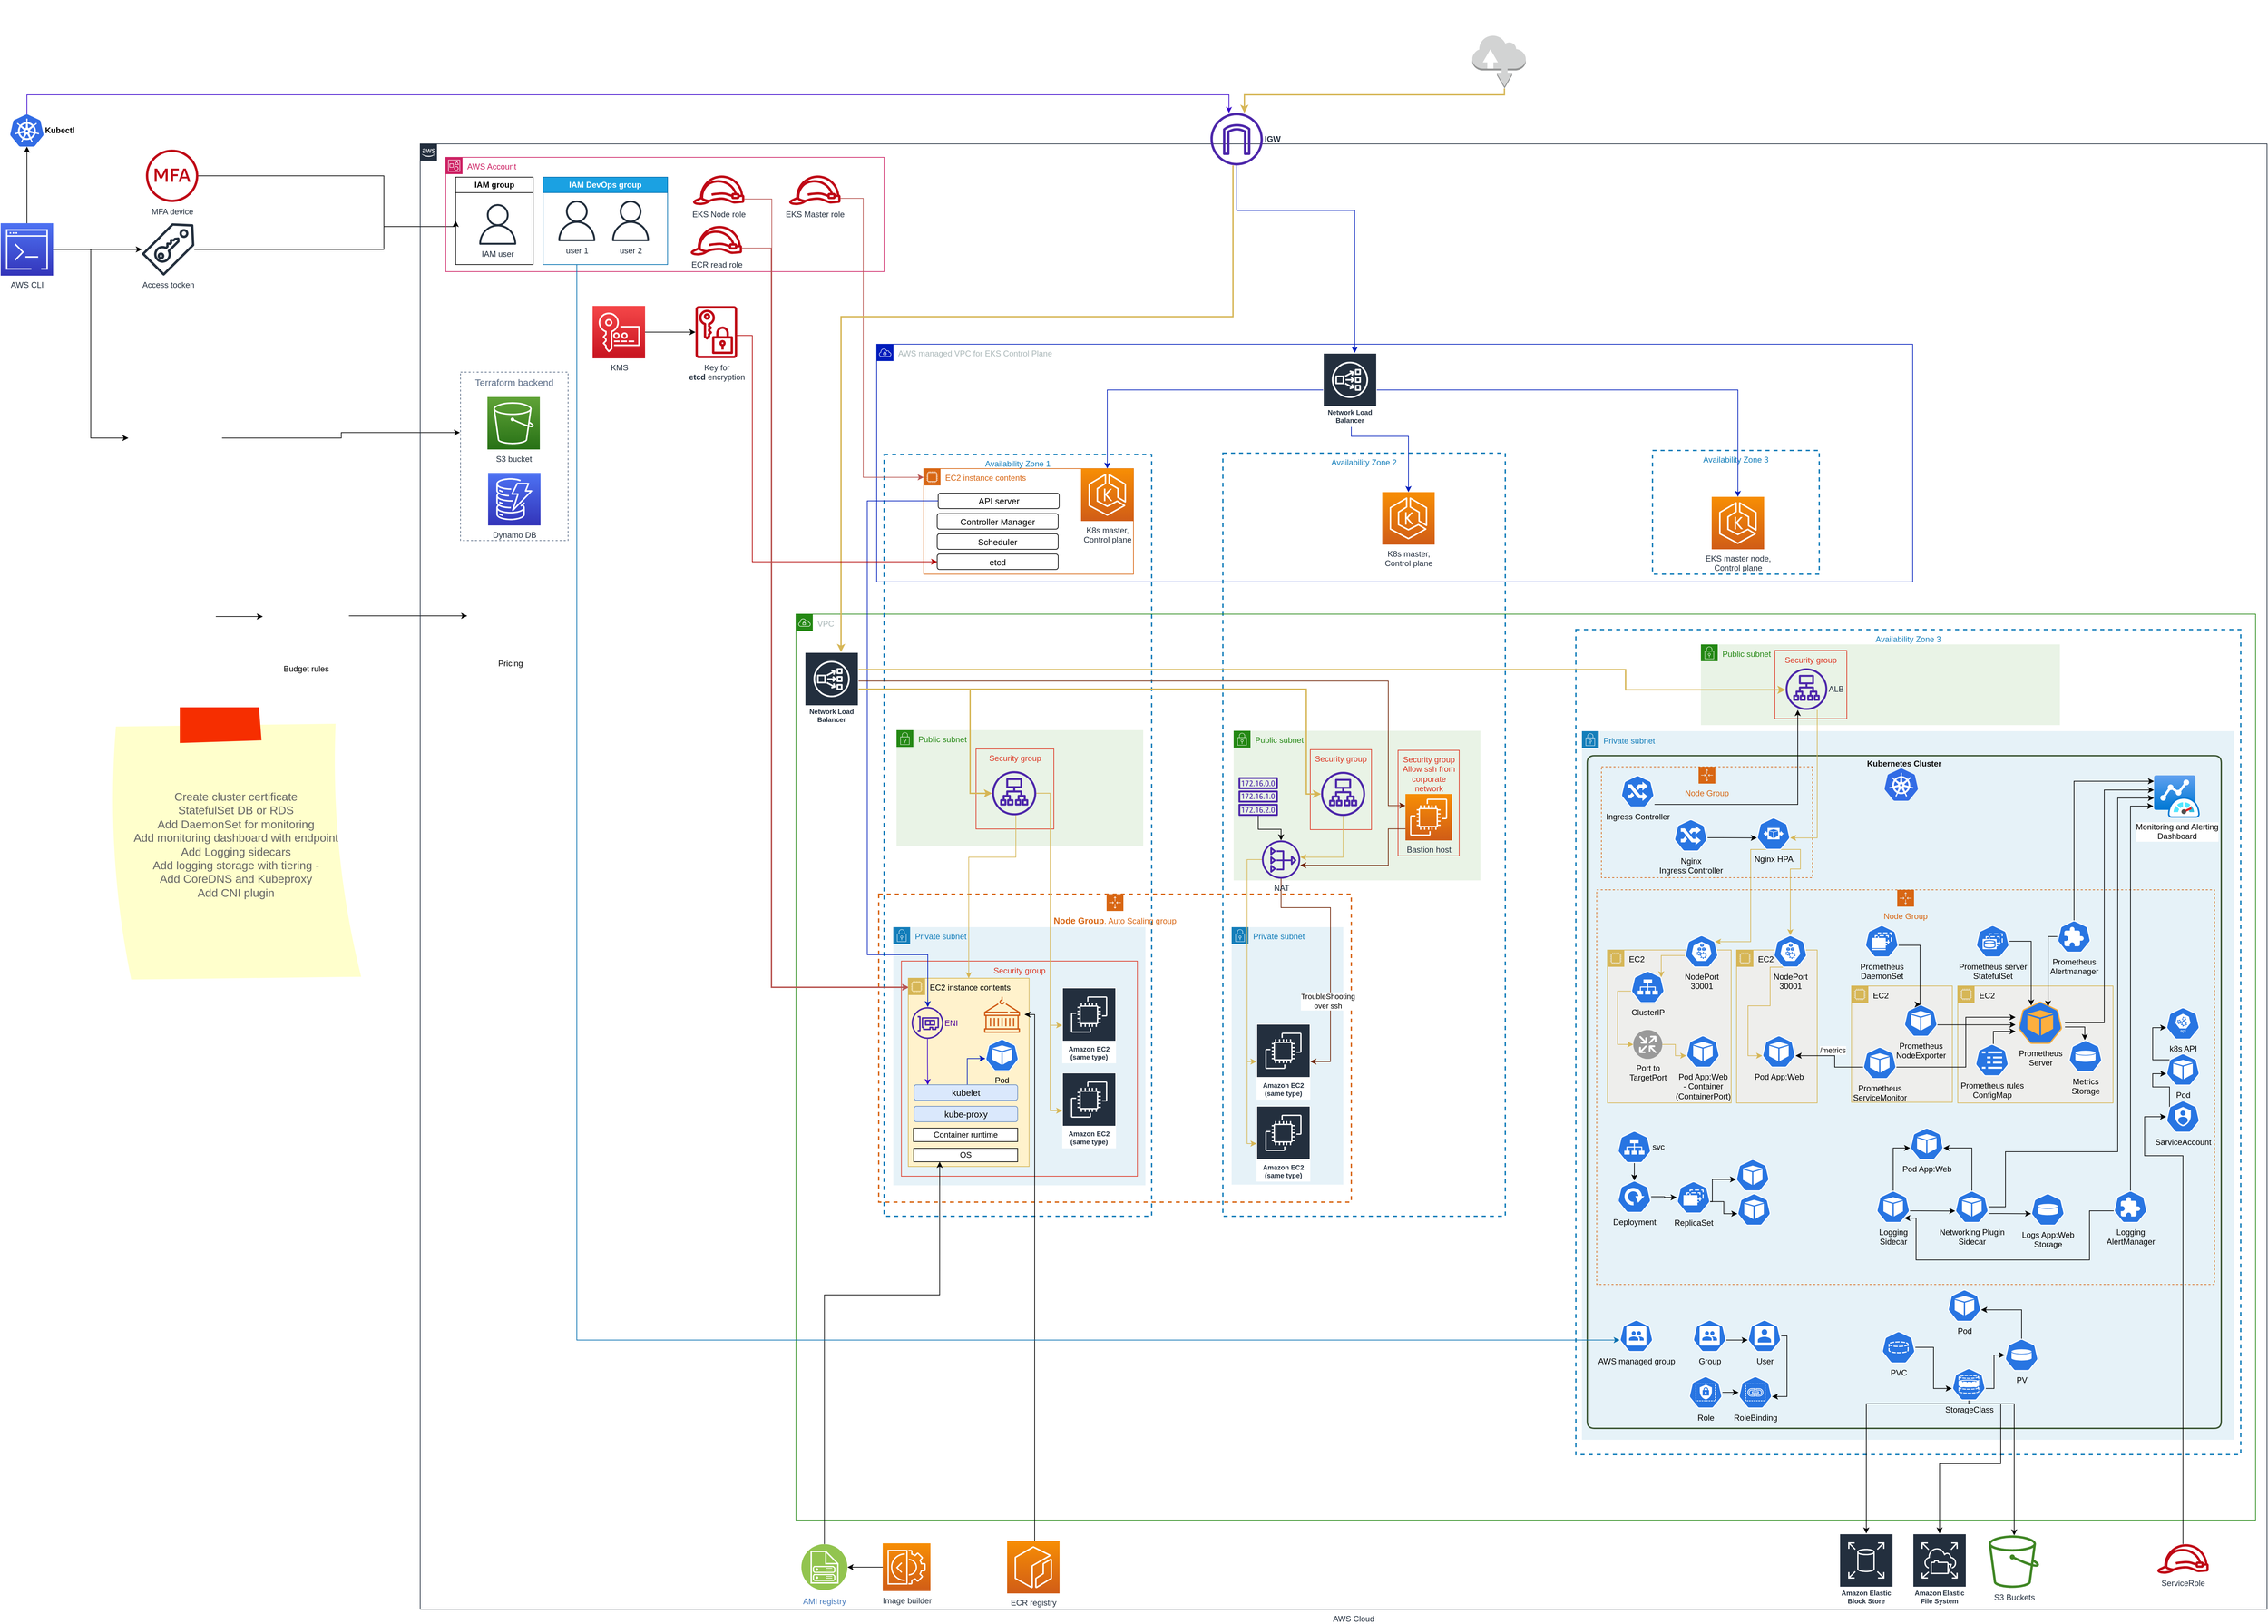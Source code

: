 <mxfile version="21.1.4" type="github">
  <diagram id="Ht1M8jgEwFfnCIfOTk4-" name="Page-1">
    <mxGraphModel dx="1639" dy="1946" grid="0" gridSize="10" guides="1" tooltips="1" connect="1" arrows="1" fold="1" page="0" pageScale="1" pageWidth="1169" pageHeight="827" math="0" shadow="0">
      <root>
        <mxCell id="0" />
        <mxCell id="1" parent="0" />
        <mxCell id="1qa2345JDhDKehQNPxXo-69" style="edgeStyle=orthogonalEdgeStyle;rounded=0;orthogonalLoop=1;jettySize=auto;html=1;" parent="1" source="1qa2345JDhDKehQNPxXo-2" target="1qa2345JDhDKehQNPxXo-64" edge="1">
          <mxGeometry relative="1" as="geometry">
            <mxPoint x="30" y="-641" as="targetPoint" />
          </mxGeometry>
        </mxCell>
        <mxCell id="1qa2345JDhDKehQNPxXo-123" style="edgeStyle=orthogonalEdgeStyle;rounded=0;orthogonalLoop=1;jettySize=auto;html=1;entryX=0;entryY=0.5;entryDx=0;entryDy=0;" parent="1" source="1qa2345JDhDKehQNPxXo-2" target="1qa2345JDhDKehQNPxXo-3" edge="1">
          <mxGeometry relative="1" as="geometry" />
        </mxCell>
        <mxCell id="84fUuEfoQeRxNVpQwfGD-157" value="" style="edgeStyle=orthogonalEdgeStyle;rounded=0;orthogonalLoop=1;jettySize=auto;html=1;" edge="1" parent="1" source="1qa2345JDhDKehQNPxXo-2" target="84fUuEfoQeRxNVpQwfGD-141">
          <mxGeometry relative="1" as="geometry" />
        </mxCell>
        <mxCell id="1qa2345JDhDKehQNPxXo-2" value="AWS CLI" style="sketch=0;points=[[0,0,0],[0.25,0,0],[0.5,0,0],[0.75,0,0],[1,0,0],[0,1,0],[0.25,1,0],[0.5,1,0],[0.75,1,0],[1,1,0],[0,0.25,0],[0,0.5,0],[0,0.75,0],[1,0.25,0],[1,0.5,0],[1,0.75,0]];outlineConnect=0;fontColor=#232F3E;gradientColor=#4D72F3;gradientDirection=north;fillColor=#3334B9;strokeColor=#ffffff;dashed=0;verticalLabelPosition=bottom;verticalAlign=top;align=center;html=1;fontSize=12;fontStyle=0;aspect=fixed;shape=mxgraph.aws4.resourceIcon;resIcon=mxgraph.aws4.command_line_interface;" parent="1" vertex="1">
          <mxGeometry x="-170" y="-680" width="78" height="78" as="geometry" />
        </mxCell>
        <mxCell id="1qa2345JDhDKehQNPxXo-10" style="edgeStyle=orthogonalEdgeStyle;rounded=0;orthogonalLoop=1;jettySize=auto;html=1;entryX=-0.006;entryY=0.359;entryDx=0;entryDy=0;entryPerimeter=0;" parent="1" source="1qa2345JDhDKehQNPxXo-3" target="1qa2345JDhDKehQNPxXo-5" edge="1">
          <mxGeometry relative="1" as="geometry">
            <mxPoint x="270" y="-290" as="targetPoint" />
          </mxGeometry>
        </mxCell>
        <mxCell id="1qa2345JDhDKehQNPxXo-3" value="" style="shape=image;verticalLabelPosition=bottom;labelBackgroundColor=default;verticalAlign=top;aspect=fixed;imageAspect=0;image=https://uploads-ssl.webflow.com/6340ceb04078362242dd4eb9/636131fe1f44d41e7af2eb78_terraform-logo.png;" parent="1" vertex="1">
          <mxGeometry x="20" y="-430" width="139.26" height="139" as="geometry" />
        </mxCell>
        <mxCell id="1qa2345JDhDKehQNPxXo-17" value="" style="edgeStyle=orthogonalEdgeStyle;rounded=0;orthogonalLoop=1;jettySize=auto;html=1;" parent="1" source="1qa2345JDhDKehQNPxXo-4" target="1qa2345JDhDKehQNPxXo-16" edge="1">
          <mxGeometry relative="1" as="geometry" />
        </mxCell>
        <mxCell id="1qa2345JDhDKehQNPxXo-4" value="" style="shape=image;verticalLabelPosition=bottom;labelBackgroundColor=default;verticalAlign=top;aspect=fixed;imageAspect=0;image=https://cdn-icons-png.flaticon.com/512/4341/4341764.png;" parent="1" vertex="1">
          <mxGeometry x="20" y="-160" width="130" height="130" as="geometry" />
        </mxCell>
        <mxCell id="1qa2345JDhDKehQNPxXo-62" style="edgeStyle=orthogonalEdgeStyle;rounded=0;orthogonalLoop=1;jettySize=auto;html=1;" parent="1" source="1qa2345JDhDKehQNPxXo-16" target="1qa2345JDhDKehQNPxXo-61" edge="1">
          <mxGeometry relative="1" as="geometry">
            <Array as="points">
              <mxPoint x="390" y="-96" />
              <mxPoint x="390" y="-96" />
            </Array>
          </mxGeometry>
        </mxCell>
        <mxCell id="1qa2345JDhDKehQNPxXo-16" value="Budget rules" style="shape=image;html=1;verticalAlign=top;verticalLabelPosition=bottom;labelBackgroundColor=#ffffff;imageAspect=0;aspect=fixed;image=https://cdn1.iconfinder.com/data/icons/competitive-strategy-and-corporate-training/512/698_Balance_budget_diagram_financial_graph_bank_banking_money_business-128.png" parent="1" vertex="1">
          <mxGeometry x="220" y="-159" width="128" height="128" as="geometry" />
        </mxCell>
        <mxCell id="1qa2345JDhDKehQNPxXo-65" style="edgeStyle=orthogonalEdgeStyle;rounded=0;orthogonalLoop=1;jettySize=auto;html=1;entryX=0;entryY=0.5;entryDx=0;entryDy=0;" parent="1" source="1qa2345JDhDKehQNPxXo-19" target="1qa2345JDhDKehQNPxXo-21" edge="1">
          <mxGeometry relative="1" as="geometry">
            <Array as="points">
              <mxPoint x="400" y="-750" />
              <mxPoint x="400" y="-675" />
            </Array>
          </mxGeometry>
        </mxCell>
        <mxCell id="1qa2345JDhDKehQNPxXo-19" value="MFA device" style="sketch=0;outlineConnect=0;fontColor=#232F3E;gradientColor=none;fillColor=#BF0816;strokeColor=none;dashed=0;verticalLabelPosition=bottom;verticalAlign=top;align=center;html=1;fontSize=12;fontStyle=0;aspect=fixed;pointerEvents=1;shape=mxgraph.aws4.mfa_token;" parent="1" vertex="1">
          <mxGeometry x="46.0" y="-789.5" width="78" height="78" as="geometry" />
        </mxCell>
        <mxCell id="84fUuEfoQeRxNVpQwfGD-151" style="edgeStyle=orthogonalEdgeStyle;rounded=0;orthogonalLoop=1;jettySize=auto;html=1;exitX=0.6;exitY=1;exitDx=0;exitDy=0;exitPerimeter=0;fillColor=#fff2cc;strokeColor=#d6b656;strokeWidth=2;" edge="1" parent="1" source="1qa2345JDhDKehQNPxXo-22" target="84fUuEfoQeRxNVpQwfGD-78">
          <mxGeometry relative="1" as="geometry">
            <Array as="points">
              <mxPoint x="2067" y="-871" />
              <mxPoint x="1680" y="-871" />
            </Array>
          </mxGeometry>
        </mxCell>
        <mxCell id="1qa2345JDhDKehQNPxXo-22" value="" style="outlineConnect=0;dashed=0;verticalLabelPosition=bottom;verticalAlign=top;align=center;html=1;shape=mxgraph.aws3.internet;fillColor=#D2D3D3;gradientColor=none;" parent="1" vertex="1">
          <mxGeometry x="2019" y="-960" width="79.5" height="79.5" as="geometry" />
        </mxCell>
        <mxCell id="1qa2345JDhDKehQNPxXo-66" style="edgeStyle=orthogonalEdgeStyle;rounded=0;orthogonalLoop=1;jettySize=auto;html=1;entryX=0;entryY=0.5;entryDx=0;entryDy=0;" parent="1" source="1qa2345JDhDKehQNPxXo-64" target="1qa2345JDhDKehQNPxXo-21" edge="1">
          <mxGeometry relative="1" as="geometry">
            <Array as="points">
              <mxPoint x="400" y="-641" />
              <mxPoint x="400" y="-675" />
            </Array>
          </mxGeometry>
        </mxCell>
        <mxCell id="1qa2345JDhDKehQNPxXo-64" value="Access tocken" style="sketch=0;outlineConnect=0;fontColor=#232F3E;gradientColor=none;fillColor=#232F3D;strokeColor=none;dashed=0;verticalLabelPosition=bottom;verticalAlign=top;align=center;html=1;fontSize=12;fontStyle=0;aspect=fixed;pointerEvents=1;shape=mxgraph.aws4.saml_token;" parent="1" vertex="1">
          <mxGeometry x="40" y="-680" width="78" height="78" as="geometry" />
        </mxCell>
        <mxCell id="1qa2345JDhDKehQNPxXo-67" value="&lt;div&gt;Create cluster certificate&lt;br&gt;&lt;/div&gt;&lt;div&gt;StatefulSet DB or RDS&lt;br&gt;&lt;/div&gt;&lt;div&gt;Add DaemonSet for monitoring&lt;/div&gt;&lt;div&gt;Add monitoring dashboard with endpoint&lt;br&gt;&lt;/div&gt;&lt;div&gt;Add Logging sidecars&lt;/div&gt;&lt;div&gt;Add logging storage with tiering - &lt;br&gt;&lt;/div&gt;&lt;div&gt;Add CoreDNS and Kubeproxy&lt;/div&gt;&lt;div&gt;Add CNI plugin&lt;br&gt;&lt;/div&gt;" style="strokeWidth=1;shadow=0;align=center;html=1;shape=mxgraph.mockup.text.stickyNote2;fontColor=#666666;mainText=;fontSize=17;whiteSpace=wrap;fillColor=#ffffcc;strokeColor=#F62E00;noLabel=0;" parent="1" vertex="1">
          <mxGeometry x="-10" y="40" width="380" height="409" as="geometry" />
        </mxCell>
        <mxCell id="84fUuEfoQeRxNVpQwfGD-35" value="" style="group;movable=0;deletable=0;recursiveResize=0;" vertex="1" connectable="0" parent="1">
          <mxGeometry x="454" y="-798" width="2747" height="2179.5" as="geometry" />
        </mxCell>
        <mxCell id="1qa2345JDhDKehQNPxXo-116" value="Availability Zone 2" style="fillColor=none;strokeColor=#147EBA;dashed=1;verticalAlign=top;fontStyle=0;fontColor=#147EBA;whiteSpace=wrap;html=1;strokeWidth=2;" parent="84fUuEfoQeRxNVpQwfGD-35" vertex="1">
          <mxGeometry x="1194" y="460" width="420" height="1135" as="geometry" />
        </mxCell>
        <mxCell id="UEzPUAAOIrF-is8g5C7q-175" value="AWS Cloud" style="points=[[0,0],[0.25,0],[0.5,0],[0.75,0],[1,0],[1,0.25],[1,0.5],[1,0.75],[1,1],[0.75,1],[0.5,1],[0.25,1],[0,1],[0,0.75],[0,0.5],[0,0.25]];outlineConnect=0;gradientColor=none;html=1;whiteSpace=wrap;fontSize=12;fontStyle=0;shape=mxgraph.aws4.group;grIcon=mxgraph.aws4.group_aws_cloud_alt;strokeColor=#232F3E;fillColor=none;verticalAlign=top;align=center;spacingLeft=30;fontColor=#232F3E;dashed=0;labelBackgroundColor=#ffffff;container=0;pointerEvents=0;collapsible=0;recursiveResize=0;labelPosition=center;verticalLabelPosition=bottom;" parent="84fUuEfoQeRxNVpQwfGD-35" vertex="1">
          <mxGeometry width="2747" height="2179.5" as="geometry" />
        </mxCell>
        <mxCell id="1qa2345JDhDKehQNPxXo-5" value="&lt;font style=&quot;font-size: 14px;&quot;&gt;Terraform backend&lt;/font&gt;" style="fillColor=none;strokeColor=#5A6C86;dashed=1;verticalAlign=top;fontStyle=0;fontColor=#5A6C86;whiteSpace=wrap;html=1;" parent="84fUuEfoQeRxNVpQwfGD-35" vertex="1">
          <mxGeometry x="60" y="339.5" width="160" height="250.5" as="geometry" />
        </mxCell>
        <mxCell id="1qa2345JDhDKehQNPxXo-6" value="&lt;div&gt;Dynamo DB&lt;/div&gt;" style="sketch=0;points=[[0,0,0],[0.25,0,0],[0.5,0,0],[0.75,0,0],[1,0,0],[0,1,0],[0.25,1,0],[0.5,1,0],[0.75,1,0],[1,1,0],[0,0.25,0],[0,0.5,0],[0,0.75,0],[1,0.25,0],[1,0.5,0],[1,0.75,0]];outlineConnect=0;fontColor=#232F3E;gradientColor=#4D72F3;gradientDirection=north;fillColor=#3334B9;strokeColor=#ffffff;dashed=0;verticalLabelPosition=bottom;verticalAlign=top;align=center;html=1;fontSize=12;fontStyle=0;aspect=fixed;shape=mxgraph.aws4.resourceIcon;resIcon=mxgraph.aws4.dynamodb;" parent="84fUuEfoQeRxNVpQwfGD-35" vertex="1">
          <mxGeometry x="101" y="489.5" width="78" height="78" as="geometry" />
        </mxCell>
        <mxCell id="1qa2345JDhDKehQNPxXo-9" value="S3 bucket" style="sketch=0;points=[[0,0,0],[0.25,0,0],[0.5,0,0],[0.75,0,0],[1,0,0],[0,1,0],[0.25,1,0],[0.5,1,0],[0.75,1,0],[1,1,0],[0,0.25,0],[0,0.5,0],[0,0.75,0],[1,0.25,0],[1,0.5,0],[1,0.75,0]];outlineConnect=0;fontColor=#232F3E;gradientColor=#60A337;gradientDirection=north;fillColor=#277116;strokeColor=#ffffff;dashed=0;verticalLabelPosition=bottom;verticalAlign=top;align=center;html=1;fontSize=12;fontStyle=0;aspect=fixed;shape=mxgraph.aws4.resourceIcon;resIcon=mxgraph.aws4.s3;" parent="84fUuEfoQeRxNVpQwfGD-35" vertex="1">
          <mxGeometry x="100" y="376.5" width="78" height="78" as="geometry" />
        </mxCell>
        <mxCell id="1qa2345JDhDKehQNPxXo-12" value="AWS Account" style="points=[[0,0],[0.25,0],[0.5,0],[0.75,0],[1,0],[1,0.25],[1,0.5],[1,0.75],[1,1],[0.75,1],[0.5,1],[0.25,1],[0,1],[0,0.75],[0,0.5],[0,0.25]];outlineConnect=0;gradientColor=none;html=1;whiteSpace=wrap;fontSize=12;fontStyle=0;container=1;pointerEvents=0;collapsible=0;recursiveResize=0;shape=mxgraph.aws4.group;grIcon=mxgraph.aws4.group_account;strokeColor=#CD2264;fillColor=none;verticalAlign=top;align=left;spacingLeft=30;fontColor=#CD2264;dashed=0;" parent="84fUuEfoQeRxNVpQwfGD-35" vertex="1">
          <mxGeometry x="38" y="20" width="652" height="170" as="geometry" />
        </mxCell>
        <mxCell id="1qa2345JDhDKehQNPxXo-21" value="IAM group" style="swimlane;whiteSpace=wrap;html=1;" parent="1qa2345JDhDKehQNPxXo-12" vertex="1">
          <mxGeometry x="14.75" y="29.5" width="115.25" height="130" as="geometry" />
        </mxCell>
        <mxCell id="1qa2345JDhDKehQNPxXo-11" value="IAM user" style="sketch=0;outlineConnect=0;fontColor=#232F3E;gradientColor=none;fillColor=#232F3D;strokeColor=none;dashed=0;verticalLabelPosition=bottom;verticalAlign=top;align=center;html=1;fontSize=12;fontStyle=0;aspect=fixed;pointerEvents=1;shape=mxgraph.aws4.user;" parent="1qa2345JDhDKehQNPxXo-21" vertex="1">
          <mxGeometry x="32.38" y="40" width="60.5" height="60.5" as="geometry" />
        </mxCell>
        <mxCell id="1qa2345JDhDKehQNPxXo-120" value="IAM DevOps group" style="swimlane;whiteSpace=wrap;html=1;fillColor=#1ba1e2;fontColor=#ffffff;strokeColor=#006EAF;" parent="1qa2345JDhDKehQNPxXo-12" vertex="1">
          <mxGeometry x="144.75" y="29.5" width="185.25" height="130" as="geometry" />
        </mxCell>
        <mxCell id="1qa2345JDhDKehQNPxXo-121" value="user 1" style="sketch=0;outlineConnect=0;fontColor=#232F3E;gradientColor=none;fillColor=#232F3D;strokeColor=none;dashed=0;verticalLabelPosition=bottom;verticalAlign=top;align=center;html=1;fontSize=12;fontStyle=0;aspect=fixed;pointerEvents=1;shape=mxgraph.aws4.user;" parent="1qa2345JDhDKehQNPxXo-120" vertex="1">
          <mxGeometry x="20.0" y="34.75" width="60.5" height="60.5" as="geometry" />
        </mxCell>
        <mxCell id="1qa2345JDhDKehQNPxXo-122" value="user 2" style="sketch=0;outlineConnect=0;fontColor=#232F3E;gradientColor=none;fillColor=#232F3D;strokeColor=none;dashed=0;verticalLabelPosition=bottom;verticalAlign=top;align=center;html=1;fontSize=12;fontStyle=0;aspect=fixed;pointerEvents=1;shape=mxgraph.aws4.user;" parent="1qa2345JDhDKehQNPxXo-120" vertex="1">
          <mxGeometry x="100" y="34.75" width="60.5" height="60.5" as="geometry" />
        </mxCell>
        <mxCell id="1qa2345JDhDKehQNPxXo-15" value="VPC" style="points=[[0,0],[0.25,0],[0.5,0],[0.75,0],[1,0],[1,0.25],[1,0.5],[1,0.75],[1,1],[0.75,1],[0.5,1],[0.25,1],[0,1],[0,0.75],[0,0.5],[0,0.25]];outlineConnect=0;gradientColor=none;html=1;whiteSpace=wrap;fontSize=12;fontStyle=0;container=0;pointerEvents=0;collapsible=0;recursiveResize=0;shape=mxgraph.aws4.group;grIcon=mxgraph.aws4.group_vpc;strokeColor=#248814;fillColor=none;verticalAlign=top;align=left;spacingLeft=30;fontColor=#AAB7B8;dashed=0;deletable=0;movable=0;" parent="84fUuEfoQeRxNVpQwfGD-35" vertex="1">
          <mxGeometry x="559" y="699.5" width="2171" height="1347.5" as="geometry" />
        </mxCell>
        <mxCell id="84fUuEfoQeRxNVpQwfGD-2" value="Availability Zone 3" style="fillColor=none;strokeColor=#147EBA;dashed=1;verticalAlign=top;fontStyle=0;fontColor=#147EBA;whiteSpace=wrap;html=1;strokeWidth=2;" vertex="1" parent="1qa2345JDhDKehQNPxXo-15">
          <mxGeometry x="1160" y="23" width="989" height="1227" as="geometry" />
        </mxCell>
        <mxCell id="84fUuEfoQeRxNVpQwfGD-7" value="&lt;div&gt;EKS master node,&lt;br&gt;&lt;/div&gt;&lt;div&gt;Control plane&lt;/div&gt;" style="sketch=0;points=[[0,0,0],[0.25,0,0],[0.5,0,0],[0.75,0,0],[1,0,0],[0,1,0],[0.25,1,0],[0.5,1,0],[0.75,1,0],[1,1,0],[0,0.25,0],[0,0.5,0],[0,0.75,0],[1,0.25,0],[1,0.5,0],[1,0.75,0]];outlineConnect=0;fontColor=#232F3E;gradientColor=#F78E04;gradientDirection=north;fillColor=#D05C17;strokeColor=#ffffff;dashed=0;verticalLabelPosition=bottom;verticalAlign=top;align=center;html=1;fontSize=12;fontStyle=0;aspect=fixed;shape=mxgraph.aws4.resourceIcon;resIcon=mxgraph.aws4.eks;" vertex="1" parent="1qa2345JDhDKehQNPxXo-15">
          <mxGeometry x="1362" y="-174.5" width="78" height="78" as="geometry" />
        </mxCell>
        <mxCell id="84fUuEfoQeRxNVpQwfGD-131" value="Public subnet" style="points=[[0,0],[0.25,0],[0.5,0],[0.75,0],[1,0],[1,0.25],[1,0.5],[1,0.75],[1,1],[0.75,1],[0.5,1],[0.25,1],[0,1],[0,0.75],[0,0.5],[0,0.25]];outlineConnect=0;gradientColor=none;html=1;whiteSpace=wrap;fontSize=12;fontStyle=0;container=1;pointerEvents=0;collapsible=0;recursiveResize=0;shape=mxgraph.aws4.group;grIcon=mxgraph.aws4.group_security_group;grStroke=0;strokeColor=#248814;fillColor=#E9F3E6;verticalAlign=top;align=left;spacingLeft=30;fontColor=#248814;dashed=0;" vertex="1" parent="1qa2345JDhDKehQNPxXo-15">
          <mxGeometry x="651" y="173.5" width="367" height="222.5" as="geometry" />
        </mxCell>
        <mxCell id="84fUuEfoQeRxNVpQwfGD-132" value="Security group" style="fillColor=none;strokeColor=#DD3522;verticalAlign=top;fontStyle=0;fontColor=#DD3522;whiteSpace=wrap;html=1;" vertex="1" parent="1qa2345JDhDKehQNPxXo-15">
          <mxGeometry x="765" y="201.5" width="91" height="119" as="geometry" />
        </mxCell>
        <mxCell id="84fUuEfoQeRxNVpQwfGD-133" value="" style="sketch=0;outlineConnect=0;fontColor=#232F3E;gradientColor=none;fillColor=#4D27AA;strokeColor=none;dashed=0;verticalLabelPosition=bottom;verticalAlign=top;align=center;html=1;fontSize=12;fontStyle=0;aspect=fixed;pointerEvents=1;shape=mxgraph.aws4.application_load_balancer;" vertex="1" parent="1qa2345JDhDKehQNPxXo-15">
          <mxGeometry x="781.005" y="234.5" width="65.656" height="65.656" as="geometry" />
        </mxCell>
        <mxCell id="84fUuEfoQeRxNVpQwfGD-169" value="Private subnet" style="points=[[0,0],[0.25,0],[0.5,0],[0.75,0],[1,0],[1,0.25],[1,0.5],[1,0.75],[1,1],[0.75,1],[0.5,1],[0.25,1],[0,1],[0,0.75],[0,0.5],[0,0.25]];outlineConnect=0;gradientColor=none;html=1;whiteSpace=wrap;fontSize=12;fontStyle=0;container=1;pointerEvents=0;collapsible=0;recursiveResize=0;shape=mxgraph.aws4.group;grIcon=mxgraph.aws4.group_security_group;grStroke=0;strokeColor=#147EBA;fillColor=#E6F2F8;verticalAlign=top;align=left;spacingLeft=30;fontColor=#147EBA;dashed=0;" vertex="1" parent="1qa2345JDhDKehQNPxXo-15">
          <mxGeometry x="1169" y="174" width="970" height="1054" as="geometry" />
        </mxCell>
        <mxCell id="84fUuEfoQeRxNVpQwfGD-170" value="Node Group" style="points=[[0,0],[0.25,0],[0.5,0],[0.75,0],[1,0],[1,0.25],[1,0.5],[1,0.75],[1,1],[0.75,1],[0.5,1],[0.25,1],[0,1],[0,0.75],[0,0.5],[0,0.25]];outlineConnect=0;gradientColor=none;html=1;whiteSpace=wrap;fontSize=12;fontStyle=0;container=1;pointerEvents=0;collapsible=0;recursiveResize=0;shape=mxgraph.aws4.groupCenter;grIcon=mxgraph.aws4.group_auto_scaling_group;grStroke=1;strokeColor=#D86613;fillColor=none;verticalAlign=top;align=center;fontColor=#D86613;dashed=1;spacingTop=25;" vertex="1" parent="84fUuEfoQeRxNVpQwfGD-169">
          <mxGeometry x="29" y="53" width="314" height="165" as="geometry" />
        </mxCell>
        <mxCell id="84fUuEfoQeRxNVpQwfGD-258" value="Kubernetes Cluster" style="swimlane;whiteSpace=wrap;html=1;fillColor=none;fontColor=#0F0F0F;strokeColor=#3A5431;strokeWidth=2;swimlaneLine=0;rounded=1;shadow=0;glass=0;" vertex="1" parent="84fUuEfoQeRxNVpQwfGD-169">
          <mxGeometry x="8" y="36.5" width="943" height="1000.5" as="geometry" />
        </mxCell>
        <mxCell id="84fUuEfoQeRxNVpQwfGD-175" value="Public subnet" style="points=[[0,0],[0.25,0],[0.5,0],[0.75,0],[1,0],[1,0.25],[1,0.5],[1,0.75],[1,1],[0.75,1],[0.5,1],[0.25,1],[0,1],[0,0.75],[0,0.5],[0,0.25]];outlineConnect=0;gradientColor=none;html=1;whiteSpace=wrap;fontSize=12;fontStyle=0;container=1;pointerEvents=0;collapsible=0;recursiveResize=0;shape=mxgraph.aws4.group;grIcon=mxgraph.aws4.group_security_group;grStroke=0;strokeColor=#248814;fillColor=#E9F3E6;verticalAlign=top;align=left;spacingLeft=30;fontColor=#248814;dashed=0;" vertex="1" parent="1qa2345JDhDKehQNPxXo-15">
          <mxGeometry x="1346" y="45" width="534" height="120" as="geometry" />
        </mxCell>
        <mxCell id="84fUuEfoQeRxNVpQwfGD-188" value="Security group" style="fillColor=none;strokeColor=#DD3522;verticalAlign=top;fontStyle=0;fontColor=#DD3522;whiteSpace=wrap;html=1;" vertex="1" parent="84fUuEfoQeRxNVpQwfGD-175">
          <mxGeometry x="110" y="9" width="107" height="101.5" as="geometry" />
        </mxCell>
        <mxCell id="84fUuEfoQeRxNVpQwfGD-173" value="ALB" style="sketch=0;outlineConnect=0;fontColor=#232F3E;gradientColor=none;fillColor=#4D27AA;strokeColor=none;dashed=0;verticalLabelPosition=middle;verticalAlign=middle;align=left;html=1;fontSize=12;fontStyle=0;aspect=fixed;pointerEvents=1;shape=mxgraph.aws4.application_load_balancer;labelPosition=right;" vertex="1" parent="84fUuEfoQeRxNVpQwfGD-175">
          <mxGeometry x="126" y="35.5" width="62" height="62" as="geometry" />
        </mxCell>
        <mxCell id="84fUuEfoQeRxNVpQwfGD-179" style="edgeStyle=orthogonalEdgeStyle;rounded=0;orthogonalLoop=1;jettySize=auto;html=1;" edge="1" parent="1qa2345JDhDKehQNPxXo-15" source="84fUuEfoQeRxNVpQwfGD-178" target="84fUuEfoQeRxNVpQwfGD-173">
          <mxGeometry relative="1" as="geometry">
            <Array as="points">
              <mxPoint x="1490" y="283" />
            </Array>
          </mxGeometry>
        </mxCell>
        <mxCell id="84fUuEfoQeRxNVpQwfGD-181" style="edgeStyle=orthogonalEdgeStyle;rounded=0;orthogonalLoop=1;jettySize=auto;html=1;entryX=0.995;entryY=0.63;entryDx=0;entryDy=0;entryPerimeter=0;fillColor=#fff2cc;strokeColor=#d6b656;strokeWidth=1;" edge="1" parent="1qa2345JDhDKehQNPxXo-15" source="84fUuEfoQeRxNVpQwfGD-173" target="84fUuEfoQeRxNVpQwfGD-180">
          <mxGeometry relative="1" as="geometry">
            <Array as="points">
              <mxPoint x="1519" y="333" />
            </Array>
          </mxGeometry>
        </mxCell>
        <mxCell id="84fUuEfoQeRxNVpQwfGD-247" style="edgeStyle=orthogonalEdgeStyle;rounded=0;orthogonalLoop=1;jettySize=auto;html=1;exitX=0.28;exitY=0.99;exitDx=0;exitDy=0;exitPerimeter=0;entryX=0.9;entryY=0.2;entryDx=0;entryDy=0;entryPerimeter=0;fillColor=#fff2cc;strokeColor=#d6b656;strokeWidth=1;" edge="1" parent="1qa2345JDhDKehQNPxXo-15" source="84fUuEfoQeRxNVpQwfGD-180" target="84fUuEfoQeRxNVpQwfGD-218">
          <mxGeometry relative="1" as="geometry">
            <Array as="points">
              <mxPoint x="1420" y="350" />
              <mxPoint x="1420" y="487" />
            </Array>
          </mxGeometry>
        </mxCell>
        <mxCell id="84fUuEfoQeRxNVpQwfGD-271" style="edgeStyle=orthogonalEdgeStyle;rounded=0;orthogonalLoop=1;jettySize=auto;html=1;exitX=0.72;exitY=0.99;exitDx=0;exitDy=0;exitPerimeter=0;entryX=0.5;entryY=0;entryDx=0;entryDy=0;entryPerimeter=0;fillColor=#fff2cc;strokeColor=#d6b656;" edge="1" parent="1qa2345JDhDKehQNPxXo-15" source="84fUuEfoQeRxNVpQwfGD-180" target="84fUuEfoQeRxNVpQwfGD-243">
          <mxGeometry relative="1" as="geometry">
            <Array as="points">
              <mxPoint x="1494" y="350" />
              <mxPoint x="1494" y="379" />
              <mxPoint x="1479" y="379" />
            </Array>
          </mxGeometry>
        </mxCell>
        <mxCell id="84fUuEfoQeRxNVpQwfGD-180" value="Nginx HPA" style="sketch=0;html=1;dashed=0;whitespace=wrap;fillColor=#2875E2;strokeColor=#ffffff;points=[[0.005,0.63,0],[0.1,0.2,0],[0.9,0.2,0],[0.5,0,0],[0.995,0.63,0],[0.72,0.99,0],[0.5,1,0],[0.28,0.99,0]];verticalLabelPosition=bottom;align=center;verticalAlign=top;shape=mxgraph.kubernetes.icon;prIcon=hpa" vertex="1" parent="1qa2345JDhDKehQNPxXo-15">
          <mxGeometry x="1429" y="302.5" width="50" height="48" as="geometry" />
        </mxCell>
        <mxCell id="84fUuEfoQeRxNVpQwfGD-178" value="&lt;div&gt;Ingress Controller&lt;br&gt;&lt;/div&gt;" style="sketch=0;html=1;dashed=0;whitespace=wrap;fillColor=#2875E2;strokeColor=#ffffff;points=[[0.005,0.63,0],[0.1,0.2,0],[0.9,0.2,0],[0.5,0,0],[0.995,0.63,0],[0.72,0.99,0],[0.5,1,0],[0.28,0.99,0]];verticalLabelPosition=bottom;align=center;verticalAlign=top;shape=mxgraph.kubernetes.icon;prIcon=ing" vertex="1" parent="1qa2345JDhDKehQNPxXo-15">
          <mxGeometry x="1227" y="239.5" width="50" height="48" as="geometry" />
        </mxCell>
        <mxCell id="84fUuEfoQeRxNVpQwfGD-186" value="EC2" style="points=[[0,0],[0.25,0],[0.5,0],[0.75,0],[1,0],[1,0.25],[1,0.5],[1,0.75],[1,1],[0.75,1],[0.5,1],[0.25,1],[0,1],[0,0.75],[0,0.5],[0,0.25]];outlineConnect=0;html=1;whiteSpace=wrap;fontSize=12;fontStyle=0;container=0;pointerEvents=0;collapsible=0;recursiveResize=0;shape=mxgraph.aws4.group;grIcon=mxgraph.aws4.group_ec2_instance_contents;strokeColor=#d6b656;fillColor=#eeeeec;verticalAlign=top;align=left;spacingLeft=30;dashed=0;" vertex="1" parent="1qa2345JDhDKehQNPxXo-15">
          <mxGeometry x="1207" y="499.5" width="184" height="227.5" as="geometry" />
        </mxCell>
        <mxCell id="84fUuEfoQeRxNVpQwfGD-213" value="PV" style="sketch=0;html=1;dashed=0;whitespace=wrap;fillColor=#2875E2;strokeColor=#ffffff;points=[[0.005,0.63,0],[0.1,0.2,0],[0.9,0.2,0],[0.5,0,0],[0.995,0.63,0],[0.72,0.99,0],[0.5,1,0],[0.28,0.99,0]];verticalLabelPosition=bottom;align=center;verticalAlign=top;shape=mxgraph.kubernetes.icon;prIcon=pv" vertex="1" parent="1qa2345JDhDKehQNPxXo-15">
          <mxGeometry x="1798" y="1077.75" width="50" height="48" as="geometry" />
        </mxCell>
        <mxCell id="84fUuEfoQeRxNVpQwfGD-212" value="PVC" style="sketch=0;html=1;dashed=0;whitespace=wrap;fillColor=#2875E2;strokeColor=#ffffff;points=[[0.005,0.63,0],[0.1,0.2,0],[0.9,0.2,0],[0.5,0,0],[0.995,0.63,0],[0.72,0.99,0],[0.5,1,0],[0.28,0.99,0]];verticalLabelPosition=bottom;align=center;verticalAlign=top;shape=mxgraph.kubernetes.icon;prIcon=pvc" vertex="1" parent="1qa2345JDhDKehQNPxXo-15">
          <mxGeometry x="1615" y="1066.5" width="50" height="48" as="geometry" />
        </mxCell>
        <mxCell id="84fUuEfoQeRxNVpQwfGD-218" value="&lt;div&gt;NodePort&lt;/div&gt;&lt;div&gt;30001&lt;br&gt;&lt;/div&gt;" style="sketch=0;html=1;dashed=0;whitespace=wrap;fillColor=#2875E2;strokeColor=#ffffff;points=[[0.005,0.63,0],[0.1,0.2,0],[0.9,0.2,0],[0.5,0,0],[0.995,0.63,0],[0.72,0.99,0],[0.5,1,0],[0.28,0.99,0]];verticalLabelPosition=bottom;align=center;verticalAlign=top;shape=mxgraph.kubernetes.icon;prIcon=node" vertex="1" parent="1qa2345JDhDKehQNPxXo-15">
          <mxGeometry x="1322" y="477.5" width="50" height="48" as="geometry" />
        </mxCell>
        <mxCell id="84fUuEfoQeRxNVpQwfGD-267" style="edgeStyle=orthogonalEdgeStyle;rounded=0;orthogonalLoop=1;jettySize=auto;html=1;exitX=0.995;exitY=0.63;exitDx=0;exitDy=0;exitPerimeter=0;" edge="1" parent="1qa2345JDhDKehQNPxXo-15" source="84fUuEfoQeRxNVpQwfGD-210" target="84fUuEfoQeRxNVpQwfGD-213">
          <mxGeometry relative="1" as="geometry">
            <Array as="points">
              <mxPoint x="1782" y="1152" />
              <mxPoint x="1782" y="1102" />
            </Array>
          </mxGeometry>
        </mxCell>
        <mxCell id="84fUuEfoQeRxNVpQwfGD-210" value="StorageClass" style="sketch=0;html=1;dashed=0;whitespace=wrap;fillColor=#2875E2;strokeColor=#ffffff;points=[[0.005,0.63,0],[0.1,0.2,0],[0.9,0.2,0],[0.5,0,0],[0.995,0.63,0],[0.72,0.99,0],[0.5,1,0],[0.28,0.99,0]];verticalLabelPosition=bottom;align=center;verticalAlign=top;shape=mxgraph.kubernetes.icon;prIcon=sc" vertex="1" parent="1qa2345JDhDKehQNPxXo-15">
          <mxGeometry x="1719" y="1121.5" width="51" height="48" as="geometry" />
        </mxCell>
        <mxCell id="84fUuEfoQeRxNVpQwfGD-214" style="edgeStyle=orthogonalEdgeStyle;rounded=0;orthogonalLoop=1;jettySize=auto;html=1;entryX=0.005;entryY=0.63;entryDx=0;entryDy=0;entryPerimeter=0;" edge="1" parent="1qa2345JDhDKehQNPxXo-15" source="84fUuEfoQeRxNVpQwfGD-212" target="84fUuEfoQeRxNVpQwfGD-210">
          <mxGeometry relative="1" as="geometry" />
        </mxCell>
        <mxCell id="84fUuEfoQeRxNVpQwfGD-196" value="AWS managed group" style="sketch=0;html=1;dashed=0;whitespace=wrap;fillColor=#2875E2;strokeColor=#ffffff;points=[[0.005,0.63,0],[0.1,0.2,0],[0.9,0.2,0],[0.5,0,0],[0.995,0.63,0],[0.72,0.99,0],[0.5,1,0],[0.28,0.99,0]];verticalLabelPosition=bottom;align=center;verticalAlign=top;shape=mxgraph.kubernetes.icon;prIcon=group" vertex="1" parent="1qa2345JDhDKehQNPxXo-15">
          <mxGeometry x="1225" y="1049.5" width="50" height="48" as="geometry" />
        </mxCell>
        <mxCell id="84fUuEfoQeRxNVpQwfGD-182" value="Node Group" style="points=[[0,0],[0.25,0],[0.5,0],[0.75,0],[1,0],[1,0.25],[1,0.5],[1,0.75],[1,1],[0.75,1],[0.5,1],[0.25,1],[0,1],[0,0.75],[0,0.5],[0,0.25]];outlineConnect=0;gradientColor=none;html=1;whiteSpace=wrap;fontSize=12;fontStyle=0;container=1;pointerEvents=0;collapsible=0;recursiveResize=0;shape=mxgraph.aws4.groupCenter;grIcon=mxgraph.aws4.group_auto_scaling_group;grStroke=1;strokeColor=#D86613;fillColor=none;verticalAlign=top;align=center;fontColor=#D86613;dashed=1;spacingTop=25;" vertex="1" parent="1qa2345JDhDKehQNPxXo-15">
          <mxGeometry x="1191" y="410" width="919" height="587" as="geometry" />
        </mxCell>
        <mxCell id="84fUuEfoQeRxNVpQwfGD-269" value="EC2" style="points=[[0,0],[0.25,0],[0.5,0],[0.75,0],[1,0],[1,0.25],[1,0.5],[1,0.75],[1,1],[0.75,1],[0.5,1],[0.25,1],[0,1],[0,0.75],[0,0.5],[0,0.25]];outlineConnect=0;html=1;whiteSpace=wrap;fontSize=12;fontStyle=0;container=0;pointerEvents=0;collapsible=0;recursiveResize=0;shape=mxgraph.aws4.group;grIcon=mxgraph.aws4.group_ec2_instance_contents;strokeColor=#d6b656;fillColor=#eeeeec;verticalAlign=top;align=left;spacingLeft=30;dashed=0;" vertex="1" parent="84fUuEfoQeRxNVpQwfGD-182">
          <mxGeometry x="208" y="89.5" width="120" height="227.5" as="geometry" />
        </mxCell>
        <mxCell id="84fUuEfoQeRxNVpQwfGD-260" style="edgeStyle=orthogonalEdgeStyle;rounded=0;orthogonalLoop=1;jettySize=auto;html=1;exitX=0.1;exitY=0.2;exitDx=0;exitDy=0;exitPerimeter=0;entryX=0.005;entryY=0.63;entryDx=0;entryDy=0;entryPerimeter=0;" edge="1" parent="1qa2345JDhDKehQNPxXo-15" source="84fUuEfoQeRxNVpQwfGD-193" target="84fUuEfoQeRxNVpQwfGD-225">
          <mxGeometry relative="1" as="geometry" />
        </mxCell>
        <mxCell id="84fUuEfoQeRxNVpQwfGD-193" value="SarviceAccount" style="sketch=0;html=1;dashed=0;whitespace=wrap;fillColor=#2875E2;strokeColor=#ffffff;points=[[0.005,0.63,0],[0.1,0.2,0],[0.9,0.2,0],[0.5,0,0],[0.995,0.63,0],[0.72,0.99,0],[0.5,1,0],[0.28,0.99,0]];verticalLabelPosition=bottom;align=center;verticalAlign=top;shape=mxgraph.kubernetes.icon;prIcon=sa" vertex="1" parent="1qa2345JDhDKehQNPxXo-15">
          <mxGeometry x="2038" y="723.25" width="50" height="48" as="geometry" />
        </mxCell>
        <mxCell id="84fUuEfoQeRxNVpQwfGD-261" style="edgeStyle=orthogonalEdgeStyle;rounded=0;orthogonalLoop=1;jettySize=auto;html=1;exitX=0.1;exitY=0.2;exitDx=0;exitDy=0;exitPerimeter=0;entryX=0.005;entryY=0.63;entryDx=0;entryDy=0;entryPerimeter=0;" edge="1" parent="1qa2345JDhDKehQNPxXo-15" source="84fUuEfoQeRxNVpQwfGD-225" target="84fUuEfoQeRxNVpQwfGD-255">
          <mxGeometry relative="1" as="geometry">
            <Array as="points">
              <mxPoint x="2018" y="663.25" />
              <mxPoint x="2018" y="615.25" />
            </Array>
          </mxGeometry>
        </mxCell>
        <mxCell id="84fUuEfoQeRxNVpQwfGD-225" value="Pod" style="sketch=0;html=1;dashed=0;whitespace=wrap;fillColor=#2875E2;strokeColor=#ffffff;points=[[0.005,0.63,0],[0.1,0.2,0],[0.9,0.2,0],[0.5,0,0],[0.995,0.63,0],[0.72,0.99,0],[0.5,1,0],[0.28,0.99,0]];verticalLabelPosition=bottom;align=center;verticalAlign=top;shape=mxgraph.kubernetes.icon;prIcon=pod" vertex="1" parent="1qa2345JDhDKehQNPxXo-15">
          <mxGeometry x="2038" y="653.25" width="50" height="48" as="geometry" />
        </mxCell>
        <mxCell id="84fUuEfoQeRxNVpQwfGD-255" value="k8s API" style="sketch=0;html=1;dashed=0;whitespace=wrap;fillColor=#2875E2;strokeColor=#ffffff;points=[[0.005,0.63,0],[0.1,0.2,0],[0.9,0.2,0],[0.5,0,0],[0.995,0.63,0],[0.72,0.99,0],[0.5,1,0],[0.28,0.99,0]];verticalLabelPosition=bottom;align=center;verticalAlign=top;shape=mxgraph.kubernetes.icon;prIcon=api" vertex="1" parent="1qa2345JDhDKehQNPxXo-15">
          <mxGeometry x="2038" y="584.75" width="50" height="48" as="geometry" />
        </mxCell>
        <mxCell id="84fUuEfoQeRxNVpQwfGD-243" value="&lt;div&gt;NodePort&lt;/div&gt;&lt;div&gt;30001&lt;br&gt;&lt;/div&gt;" style="sketch=0;html=1;dashed=0;whitespace=wrap;fillColor=#2875E2;strokeColor=#ffffff;points=[[0.005,0.63,0],[0.1,0.2,0],[0.9,0.2,0],[0.5,0,0],[0.995,0.63,0],[0.72,0.99,0],[0.5,1,0],[0.28,0.99,0]];verticalLabelPosition=bottom;align=center;verticalAlign=top;shape=mxgraph.kubernetes.icon;prIcon=node" vertex="1" parent="1qa2345JDhDKehQNPxXo-15">
          <mxGeometry x="1454" y="477.5" width="50" height="48" as="geometry" />
        </mxCell>
        <mxCell id="84fUuEfoQeRxNVpQwfGD-184" value="svc" style="sketch=0;html=1;dashed=0;whitespace=wrap;fillColor=#2875E2;strokeColor=#ffffff;points=[[0.005,0.63,0],[0.1,0.2,0],[0.9,0.2,0],[0.5,0,0],[0.995,0.63,0],[0.72,0.99,0],[0.5,1,0],[0.28,0.99,0]];verticalLabelPosition=middle;align=left;verticalAlign=middle;shape=mxgraph.kubernetes.icon;prIcon=svc;labelPosition=right;" vertex="1" parent="1qa2345JDhDKehQNPxXo-15">
          <mxGeometry x="1222" y="768.5" width="50" height="48" as="geometry" />
        </mxCell>
        <mxCell id="84fUuEfoQeRxNVpQwfGD-236" value="" style="edgeStyle=orthogonalEdgeStyle;rounded=0;orthogonalLoop=1;jettySize=auto;html=1;" edge="1" parent="1qa2345JDhDKehQNPxXo-15" source="84fUuEfoQeRxNVpQwfGD-184" target="84fUuEfoQeRxNVpQwfGD-191">
          <mxGeometry relative="1" as="geometry" />
        </mxCell>
        <mxCell id="84fUuEfoQeRxNVpQwfGD-191" value="Deployment" style="sketch=0;html=1;dashed=0;whitespace=wrap;fillColor=#2875E2;strokeColor=#ffffff;points=[[0.005,0.63,0],[0.1,0.2,0],[0.9,0.2,0],[0.5,0,0],[0.995,0.63,0],[0.72,0.99,0],[0.5,1,0],[0.28,0.99,0]];verticalLabelPosition=bottom;align=center;verticalAlign=top;shape=mxgraph.kubernetes.icon;prIcon=deploy" vertex="1" parent="1qa2345JDhDKehQNPxXo-15">
          <mxGeometry x="1222" y="842.5" width="50" height="48" as="geometry" />
        </mxCell>
        <mxCell id="84fUuEfoQeRxNVpQwfGD-232" value="" style="edgeStyle=orthogonalEdgeStyle;rounded=0;orthogonalLoop=1;jettySize=auto;html=1;" edge="1" parent="1qa2345JDhDKehQNPxXo-15" source="84fUuEfoQeRxNVpQwfGD-191" target="84fUuEfoQeRxNVpQwfGD-231">
          <mxGeometry relative="1" as="geometry" />
        </mxCell>
        <mxCell id="84fUuEfoQeRxNVpQwfGD-231" value="ReplicaSet" style="sketch=0;html=1;dashed=0;whitespace=wrap;fillColor=#2875E2;strokeColor=#ffffff;points=[[0.005,0.63,0],[0.1,0.2,0],[0.9,0.2,0],[0.5,0,0],[0.995,0.63,0],[0.72,0.99,0],[0.5,1,0],[0.28,0.99,0]];verticalLabelPosition=bottom;align=center;verticalAlign=top;shape=mxgraph.kubernetes.icon;prIcon=rs" vertex="1" parent="1qa2345JDhDKehQNPxXo-15">
          <mxGeometry x="1310" y="843.5" width="50" height="48" as="geometry" />
        </mxCell>
        <mxCell id="84fUuEfoQeRxNVpQwfGD-262" style="edgeStyle=orthogonalEdgeStyle;rounded=0;orthogonalLoop=1;jettySize=auto;html=1;exitX=0.995;exitY=0.63;exitDx=0;exitDy=0;exitPerimeter=0;entryX=0.005;entryY=0.63;entryDx=0;entryDy=0;entryPerimeter=0;" edge="1" parent="1qa2345JDhDKehQNPxXo-15" source="84fUuEfoQeRxNVpQwfGD-231" target="84fUuEfoQeRxNVpQwfGD-194">
          <mxGeometry relative="1" as="geometry">
            <Array as="points">
              <mxPoint x="1363" y="874" />
              <mxPoint x="1363" y="841" />
            </Array>
          </mxGeometry>
        </mxCell>
        <mxCell id="84fUuEfoQeRxNVpQwfGD-264" style="edgeStyle=orthogonalEdgeStyle;rounded=0;orthogonalLoop=1;jettySize=auto;html=1;exitX=0.995;exitY=0.63;exitDx=0;exitDy=0;exitPerimeter=0;entryX=0.005;entryY=0.63;entryDx=0;entryDy=0;entryPerimeter=0;" edge="1" parent="1qa2345JDhDKehQNPxXo-15" source="84fUuEfoQeRxNVpQwfGD-231" target="84fUuEfoQeRxNVpQwfGD-233">
          <mxGeometry relative="1" as="geometry" />
        </mxCell>
        <mxCell id="84fUuEfoQeRxNVpQwfGD-233" value="" style="sketch=0;html=1;dashed=0;whitespace=wrap;fillColor=#2875E2;strokeColor=#ffffff;points=[[0.005,0.63,0],[0.1,0.2,0],[0.9,0.2,0],[0.5,0,0],[0.995,0.63,0],[0.72,0.99,0],[0.5,1,0],[0.28,0.99,0]];verticalLabelPosition=bottom;align=center;verticalAlign=top;shape=mxgraph.kubernetes.icon;prIcon=pod" vertex="1" parent="1qa2345JDhDKehQNPxXo-15">
          <mxGeometry x="1400" y="861.5" width="50" height="48" as="geometry" />
        </mxCell>
        <mxCell id="84fUuEfoQeRxNVpQwfGD-194" value="" style="sketch=0;html=1;dashed=0;whitespace=wrap;fillColor=#2875E2;strokeColor=#ffffff;points=[[0.005,0.63,0],[0.1,0.2,0],[0.9,0.2,0],[0.5,0,0],[0.995,0.63,0],[0.72,0.99,0],[0.5,1,0],[0.28,0.99,0]];verticalLabelPosition=bottom;align=center;verticalAlign=top;shape=mxgraph.kubernetes.icon;prIcon=pod" vertex="1" parent="1qa2345JDhDKehQNPxXo-15">
          <mxGeometry x="1398" y="810.5" width="50" height="48" as="geometry" />
        </mxCell>
        <mxCell id="84fUuEfoQeRxNVpQwfGD-296" value="Group" style="sketch=0;html=1;dashed=0;whitespace=wrap;fillColor=#2875E2;strokeColor=#ffffff;points=[[0.005,0.63,0],[0.1,0.2,0],[0.9,0.2,0],[0.5,0,0],[0.995,0.63,0],[0.72,0.99,0],[0.5,1,0],[0.28,0.99,0]];verticalLabelPosition=bottom;align=center;verticalAlign=top;shape=mxgraph.kubernetes.icon;prIcon=group" vertex="1" parent="1qa2345JDhDKehQNPxXo-15">
          <mxGeometry x="1334" y="1049.5" width="50" height="48" as="geometry" />
        </mxCell>
        <mxCell id="84fUuEfoQeRxNVpQwfGD-192" value="User" style="sketch=0;html=1;dashed=0;whitespace=wrap;fillColor=#2875E2;strokeColor=#ffffff;points=[[0.005,0.63,0],[0.1,0.2,0],[0.9,0.2,0],[0.5,0,0],[0.995,0.63,0],[0.72,0.99,0],[0.5,1,0],[0.28,0.99,0]];verticalLabelPosition=bottom;align=center;verticalAlign=top;shape=mxgraph.kubernetes.icon;prIcon=user" vertex="1" parent="1qa2345JDhDKehQNPxXo-15">
          <mxGeometry x="1415.5" y="1049.5" width="50" height="48" as="geometry" />
        </mxCell>
        <mxCell id="84fUuEfoQeRxNVpQwfGD-198" value="RoleBinding" style="sketch=0;html=1;dashed=0;whitespace=wrap;fillColor=#2875E2;strokeColor=#ffffff;points=[[0.005,0.63,0],[0.1,0.2,0],[0.9,0.2,0],[0.5,0,0],[0.995,0.63,0],[0.72,0.99,0],[0.5,1,0],[0.28,0.99,0]];verticalLabelPosition=bottom;align=center;verticalAlign=top;shape=mxgraph.kubernetes.icon;prIcon=rb" vertex="1" parent="1qa2345JDhDKehQNPxXo-15">
          <mxGeometry x="1402" y="1133.5" width="50" height="48" as="geometry" />
        </mxCell>
        <mxCell id="84fUuEfoQeRxNVpQwfGD-195" value="Role" style="sketch=0;html=1;dashed=0;whitespace=wrap;fillColor=#2875E2;strokeColor=#ffffff;points=[[0.005,0.63,0],[0.1,0.2,0],[0.9,0.2,0],[0.5,0,0],[0.995,0.63,0],[0.72,0.99,0],[0.5,1,0],[0.28,0.99,0]];verticalLabelPosition=bottom;align=center;verticalAlign=top;shape=mxgraph.kubernetes.icon;prIcon=role" vertex="1" parent="1qa2345JDhDKehQNPxXo-15">
          <mxGeometry x="1328" y="1133.5" width="50" height="48" as="geometry" />
        </mxCell>
        <mxCell id="84fUuEfoQeRxNVpQwfGD-202" value="" style="edgeStyle=orthogonalEdgeStyle;rounded=0;orthogonalLoop=1;jettySize=auto;html=1;" edge="1" parent="1qa2345JDhDKehQNPxXo-15" source="84fUuEfoQeRxNVpQwfGD-195" target="84fUuEfoQeRxNVpQwfGD-198">
          <mxGeometry relative="1" as="geometry" />
        </mxCell>
        <mxCell id="84fUuEfoQeRxNVpQwfGD-300" style="edgeStyle=orthogonalEdgeStyle;rounded=0;orthogonalLoop=1;jettySize=auto;html=1;entryX=0.995;entryY=0.63;entryDx=0;entryDy=0;entryPerimeter=0;" edge="1" parent="1qa2345JDhDKehQNPxXo-15" source="84fUuEfoQeRxNVpQwfGD-192" target="84fUuEfoQeRxNVpQwfGD-198">
          <mxGeometry relative="1" as="geometry">
            <Array as="points">
              <mxPoint x="1474" y="1073.5" />
              <mxPoint x="1474" y="1163.5" />
            </Array>
          </mxGeometry>
        </mxCell>
        <mxCell id="84fUuEfoQeRxNVpQwfGD-299" style="edgeStyle=orthogonalEdgeStyle;rounded=0;orthogonalLoop=1;jettySize=auto;html=1;exitX=0.995;exitY=0.63;exitDx=0;exitDy=0;exitPerimeter=0;entryX=0.005;entryY=0.63;entryDx=0;entryDy=0;entryPerimeter=0;" edge="1" parent="1qa2345JDhDKehQNPxXo-15" source="84fUuEfoQeRxNVpQwfGD-296" target="84fUuEfoQeRxNVpQwfGD-192">
          <mxGeometry relative="1" as="geometry" />
        </mxCell>
        <mxCell id="84fUuEfoQeRxNVpQwfGD-320" value="Prometheus&lt;br&gt;&lt;div&gt;DaemonSet&lt;/div&gt;" style="sketch=0;html=1;dashed=0;whitespace=wrap;fillColor=#2875E2;strokeColor=#ffffff;points=[[0.005,0.63,0],[0.1,0.2,0],[0.9,0.2,0],[0.5,0,0],[0.995,0.63,0],[0.72,0.99,0],[0.5,1,0],[0.28,0.99,0]];verticalLabelPosition=bottom;align=center;verticalAlign=top;shape=mxgraph.kubernetes.icon;prIcon=ds" vertex="1" parent="1qa2345JDhDKehQNPxXo-15">
          <mxGeometry x="1590" y="462.5" width="50" height="48" as="geometry" />
        </mxCell>
        <mxCell id="84fUuEfoQeRxNVpQwfGD-319" value="EC2" style="points=[[0,0],[0.25,0],[0.5,0],[0.75,0],[1,0],[1,0.25],[1,0.5],[1,0.75],[1,1],[0.75,1],[0.5,1],[0.25,1],[0,1],[0,0.75],[0,0.5],[0,0.25]];outlineConnect=0;html=1;whiteSpace=wrap;fontSize=12;fontStyle=0;container=0;pointerEvents=0;collapsible=0;recursiveResize=0;shape=mxgraph.aws4.group;grIcon=mxgraph.aws4.group_ec2_instance_contents;strokeColor=#d6b656;fillColor=#eeeeec;verticalAlign=top;align=left;spacingLeft=30;dashed=0;" vertex="1" parent="1qa2345JDhDKehQNPxXo-15">
          <mxGeometry x="1570" y="553" width="150" height="173" as="geometry" />
        </mxCell>
        <mxCell id="84fUuEfoQeRxNVpQwfGD-331" value="&lt;div&gt;Prometheus&lt;/div&gt;&lt;div&gt;ServiceMonitor&lt;br&gt;&lt;/div&gt;" style="sketch=0;html=1;dashed=0;whitespace=wrap;fillColor=#2875E2;strokeColor=#ffffff;points=[[0.005,0.63,0],[0.1,0.2,0],[0.9,0.2,0],[0.5,0,0],[0.995,0.63,0],[0.72,0.99,0],[0.5,1,0],[0.28,0.99,0]];verticalLabelPosition=bottom;align=center;verticalAlign=top;shape=mxgraph.kubernetes.icon;prIcon=pod" vertex="1" parent="1qa2345JDhDKehQNPxXo-15">
          <mxGeometry x="1587" y="643.5" width="50" height="48" as="geometry" />
        </mxCell>
        <mxCell id="84fUuEfoQeRxNVpQwfGD-323" value="EC2" style="points=[[0,0],[0.25,0],[0.5,0],[0.75,0],[1,0],[1,0.25],[1,0.5],[1,0.75],[1,1],[0.75,1],[0.5,1],[0.25,1],[0,1],[0,0.75],[0,0.5],[0,0.25]];outlineConnect=0;html=1;whiteSpace=wrap;fontSize=12;fontStyle=0;container=0;pointerEvents=0;collapsible=0;recursiveResize=0;shape=mxgraph.aws4.group;grIcon=mxgraph.aws4.group_ec2_instance_contents;strokeColor=#d6b656;fillColor=#eeeeec;verticalAlign=top;align=left;spacingLeft=30;dashed=0;" vertex="1" parent="1qa2345JDhDKehQNPxXo-15">
          <mxGeometry x="1728" y="553" width="231" height="174" as="geometry" />
        </mxCell>
        <mxCell id="84fUuEfoQeRxNVpQwfGD-353" style="edgeStyle=orthogonalEdgeStyle;rounded=0;orthogonalLoop=1;jettySize=auto;html=1;entryX=0.317;entryY=0.094;entryDx=0;entryDy=0;entryPerimeter=0;" edge="1" parent="1qa2345JDhDKehQNPxXo-15" source="84fUuEfoQeRxNVpQwfGD-324" target="84fUuEfoQeRxNVpQwfGD-327">
          <mxGeometry relative="1" as="geometry" />
        </mxCell>
        <mxCell id="84fUuEfoQeRxNVpQwfGD-324" value="&lt;div&gt;Prometheus server&lt;/div&gt;&lt;div&gt;StatefulSet&lt;br&gt;&lt;/div&gt;" style="sketch=0;html=1;dashed=0;whitespace=wrap;fillColor=#2875E2;strokeColor=#ffffff;points=[[0.005,0.63,0],[0.1,0.2,0],[0.9,0.2,0],[0.5,0,0],[0.995,0.63,0],[0.72,0.99,0],[0.5,1,0],[0.28,0.99,0]];verticalLabelPosition=bottom;align=center;verticalAlign=top;shape=mxgraph.kubernetes.icon;prIcon=sts" vertex="1" parent="1qa2345JDhDKehQNPxXo-15">
          <mxGeometry x="1755" y="462.5" width="50" height="48" as="geometry" />
        </mxCell>
        <mxCell id="84fUuEfoQeRxNVpQwfGD-327" value="&lt;div&gt;Prometheus&lt;/div&gt;&lt;div&gt;Server&lt;br&gt;&lt;/div&gt;" style="sketch=0;html=1;dashed=0;whitespace=wrap;fillColor=#2875E2;strokeColor=#fcaf3e;points=[[0.005,0.63,0],[0.1,0.2,0],[0.9,0.2,0],[0.5,0,0],[0.995,0.63,0],[0.72,0.99,0],[0.5,1,0],[0.28,0.99,0]];verticalLabelPosition=bottom;align=center;verticalAlign=top;shape=mxgraph.kubernetes.icon;prIcon=pod" vertex="1" parent="1qa2345JDhDKehQNPxXo-15">
          <mxGeometry x="1814" y="576.25" width="73.5" height="63" as="geometry" />
        </mxCell>
        <mxCell id="84fUuEfoQeRxNVpQwfGD-335" style="edgeStyle=orthogonalEdgeStyle;rounded=0;orthogonalLoop=1;jettySize=auto;html=1;" edge="1" parent="1qa2345JDhDKehQNPxXo-15" source="84fUuEfoQeRxNVpQwfGD-327" target="84fUuEfoQeRxNVpQwfGD-334">
          <mxGeometry relative="1" as="geometry">
            <Array as="points">
              <mxPoint x="1917" y="614" />
            </Array>
          </mxGeometry>
        </mxCell>
        <mxCell id="84fUuEfoQeRxNVpQwfGD-330" style="edgeStyle=orthogonalEdgeStyle;rounded=0;orthogonalLoop=1;jettySize=auto;html=1;" edge="1" parent="1qa2345JDhDKehQNPxXo-15" source="84fUuEfoQeRxNVpQwfGD-329" target="84fUuEfoQeRxNVpQwfGD-327">
          <mxGeometry relative="1" as="geometry">
            <Array as="points">
              <mxPoint x="1781" y="620.5" />
            </Array>
          </mxGeometry>
        </mxCell>
        <mxCell id="84fUuEfoQeRxNVpQwfGD-329" value="&lt;div&gt;Prometheus rules&lt;/div&gt;&lt;div&gt;ConfigMap&lt;br&gt;&lt;/div&gt;" style="sketch=0;html=1;dashed=0;whitespace=wrap;fillColor=#2875E2;strokeColor=#ffffff;points=[[0.005,0.63,0],[0.1,0.2,0],[0.9,0.2,0],[0.5,0,0],[0.995,0.63,0],[0.72,0.99,0],[0.5,1,0],[0.28,0.99,0]];verticalLabelPosition=bottom;align=center;verticalAlign=top;shape=mxgraph.kubernetes.icon;prIcon=cm" vertex="1" parent="1qa2345JDhDKehQNPxXo-15">
          <mxGeometry x="1754" y="639.25" width="50" height="48" as="geometry" />
        </mxCell>
        <mxCell id="84fUuEfoQeRxNVpQwfGD-334" value="Metrics&lt;div&gt;Storage&lt;br&gt;&lt;/div&gt;" style="sketch=0;html=1;dashed=0;whitespace=wrap;fillColor=#2875E2;strokeColor=#ffffff;points=[[0.005,0.63,0],[0.1,0.2,0],[0.9,0.2,0],[0.5,0,0],[0.995,0.63,0],[0.72,0.99,0],[0.5,1,0],[0.28,0.99,0]];verticalLabelPosition=bottom;align=center;verticalAlign=top;shape=mxgraph.kubernetes.icon;prIcon=vol" vertex="1" parent="1qa2345JDhDKehQNPxXo-15">
          <mxGeometry x="1893" y="633.5" width="50" height="48" as="geometry" />
        </mxCell>
        <mxCell id="84fUuEfoQeRxNVpQwfGD-322" value="&lt;div&gt;Prometheus&lt;/div&gt;&lt;div&gt;NodeExporter&lt;br&gt;&lt;/div&gt;" style="sketch=0;html=1;dashed=0;whitespace=wrap;fillColor=#2875E2;strokeColor=#ffffff;points=[[0.005,0.63,0],[0.1,0.2,0],[0.9,0.2,0],[0.5,0,0],[0.995,0.63,0],[0.72,0.99,0],[0.5,1,0],[0.28,0.99,0]];verticalLabelPosition=bottom;align=center;verticalAlign=top;shape=mxgraph.kubernetes.icon;prIcon=pod" vertex="1" parent="1qa2345JDhDKehQNPxXo-15">
          <mxGeometry x="1648" y="580.5" width="50" height="48" as="geometry" />
        </mxCell>
        <mxCell id="84fUuEfoQeRxNVpQwfGD-336" style="edgeStyle=orthogonalEdgeStyle;rounded=0;orthogonalLoop=1;jettySize=auto;html=1;exitX=0.995;exitY=0.63;exitDx=0;exitDy=0;exitPerimeter=0;" edge="1" parent="1qa2345JDhDKehQNPxXo-15" source="84fUuEfoQeRxNVpQwfGD-322" target="84fUuEfoQeRxNVpQwfGD-327">
          <mxGeometry relative="1" as="geometry">
            <Array as="points">
              <mxPoint x="1788" y="610.5" />
              <mxPoint x="1788" y="610.5" />
            </Array>
          </mxGeometry>
        </mxCell>
        <mxCell id="84fUuEfoQeRxNVpQwfGD-321" style="edgeStyle=orthogonalEdgeStyle;rounded=0;orthogonalLoop=1;jettySize=auto;html=1;entryX=0.5;entryY=0;entryDx=0;entryDy=0;entryPerimeter=0;" edge="1" parent="1qa2345JDhDKehQNPxXo-15" source="84fUuEfoQeRxNVpQwfGD-320" target="84fUuEfoQeRxNVpQwfGD-322">
          <mxGeometry relative="1" as="geometry">
            <Array as="points">
              <mxPoint x="1672" y="492.5" />
              <mxPoint x="1672" y="580.5" />
            </Array>
          </mxGeometry>
        </mxCell>
        <mxCell id="84fUuEfoQeRxNVpQwfGD-333" style="edgeStyle=orthogonalEdgeStyle;rounded=0;orthogonalLoop=1;jettySize=auto;html=1;exitX=0.995;exitY=0.63;exitDx=0;exitDy=0;exitPerimeter=0;" edge="1" parent="1qa2345JDhDKehQNPxXo-15" source="84fUuEfoQeRxNVpQwfGD-331" target="84fUuEfoQeRxNVpQwfGD-327">
          <mxGeometry relative="1" as="geometry">
            <Array as="points">
              <mxPoint x="1740" y="673.5" />
              <mxPoint x="1740" y="599.5" />
            </Array>
          </mxGeometry>
        </mxCell>
        <mxCell id="84fUuEfoQeRxNVpQwfGD-354" style="edgeStyle=orthogonalEdgeStyle;rounded=0;orthogonalLoop=1;jettySize=auto;html=1;entryX=0.658;entryY=0.12;entryDx=0;entryDy=0;entryPerimeter=0;" edge="1" parent="1qa2345JDhDKehQNPxXo-15" source="84fUuEfoQeRxNVpQwfGD-350" target="84fUuEfoQeRxNVpQwfGD-327">
          <mxGeometry relative="1" as="geometry">
            <Array as="points">
              <mxPoint x="1862" y="480" />
            </Array>
          </mxGeometry>
        </mxCell>
        <mxCell id="84fUuEfoQeRxNVpQwfGD-350" value="&lt;div&gt;Prometheus&lt;/div&gt;&lt;div&gt;Alertmanager&lt;br&gt;&lt;/div&gt;" style="sketch=0;html=1;dashed=0;whitespace=wrap;fillColor=#2875E2;strokeColor=#ffffff;points=[[0.005,0.63,0],[0.1,0.2,0],[0.9,0.2,0],[0.5,0,0],[0.995,0.63,0],[0.72,0.99,0],[0.5,1,0],[0.28,0.99,0]];verticalLabelPosition=bottom;align=center;verticalAlign=top;shape=mxgraph.kubernetes.icon;prIcon=crd" vertex="1" parent="1qa2345JDhDKehQNPxXo-15">
          <mxGeometry x="1876" y="455.5" width="50" height="48" as="geometry" />
        </mxCell>
        <mxCell id="1qa2345JDhDKehQNPxXo-61" value="Pricing" style="shape=image;html=1;verticalAlign=top;verticalLabelPosition=bottom;labelBackgroundColor=#ffffff;imageAspect=0;aspect=fixed;image=https://cdn1.iconfinder.com/data/icons/office-171/32/office-01-128.png" parent="84fUuEfoQeRxNVpQwfGD-35" vertex="1">
          <mxGeometry x="70" y="630.5" width="128" height="128" as="geometry" />
        </mxCell>
        <mxCell id="1qa2345JDhDKehQNPxXo-70" value="ECR registry" style="sketch=0;points=[[0,0,0],[0.25,0,0],[0.5,0,0],[0.75,0,0],[1,0,0],[0,1,0],[0.25,1,0],[0.5,1,0],[0.75,1,0],[1,1,0],[0,0.25,0],[0,0.5,0],[0,0.75,0],[1,0.25,0],[1,0.5,0],[1,0.75,0]];outlineConnect=0;fontColor=#232F3E;gradientColor=#F78E04;gradientDirection=north;fillColor=#D05C17;strokeColor=#ffffff;dashed=0;verticalLabelPosition=bottom;verticalAlign=top;align=center;html=1;fontSize=12;fontStyle=0;aspect=fixed;shape=mxgraph.aws4.resourceIcon;resIcon=mxgraph.aws4.ecr;" parent="84fUuEfoQeRxNVpQwfGD-35" vertex="1">
          <mxGeometry x="873" y="2078" width="78" height="78" as="geometry" />
        </mxCell>
        <mxCell id="1qa2345JDhDKehQNPxXo-81" value="AMI registry" style="image;aspect=fixed;perimeter=ellipsePerimeter;html=1;align=center;shadow=0;dashed=0;fontColor=#4277BB;labelBackgroundColor=default;fontSize=12;spacingTop=3;image=img/lib/ibm/vpc/ImageService.svg;" parent="84fUuEfoQeRxNVpQwfGD-35" vertex="1">
          <mxGeometry x="567" y="2082.75" width="68.5" height="68.5" as="geometry" />
        </mxCell>
        <mxCell id="1qa2345JDhDKehQNPxXo-84" style="edgeStyle=orthogonalEdgeStyle;rounded=0;orthogonalLoop=1;jettySize=auto;html=1;exitX=0;exitY=0.5;exitDx=0;exitDy=0;exitPerimeter=0;" parent="84fUuEfoQeRxNVpQwfGD-35" source="1qa2345JDhDKehQNPxXo-82" target="1qa2345JDhDKehQNPxXo-81" edge="1">
          <mxGeometry relative="1" as="geometry" />
        </mxCell>
        <mxCell id="1qa2345JDhDKehQNPxXo-82" value="Image builder" style="sketch=0;points=[[0,0,0],[0.25,0,0],[0.5,0,0],[0.75,0,0],[1,0,0],[0,1,0],[0.25,1,0],[0.5,1,0],[0.75,1,0],[1,1,0],[0,0.25,0],[0,0.5,0],[0,0.75,0],[1,0.25,0],[1,0.5,0],[1,0.75,0]];outlineConnect=0;fontColor=#232F3E;gradientColor=#F78E04;gradientDirection=north;fillColor=#D05C17;strokeColor=#ffffff;dashed=0;verticalLabelPosition=bottom;verticalAlign=top;align=center;html=1;fontSize=12;fontStyle=0;aspect=fixed;shape=mxgraph.aws4.resourceIcon;resIcon=mxgraph.aws4.ec2_image_builder;" parent="84fUuEfoQeRxNVpQwfGD-35" vertex="1">
          <mxGeometry x="688" y="2081.5" width="71" height="71" as="geometry" />
        </mxCell>
        <mxCell id="84fUuEfoQeRxNVpQwfGD-3" value="AWS managed VPC for EKS Control Plane" style="points=[[0,0],[0.25,0],[0.5,0],[0.75,0],[1,0],[1,0.25],[1,0.5],[1,0.75],[1,1],[0.75,1],[0.5,1],[0.25,1],[0,1],[0,0.75],[0,0.5],[0,0.25]];outlineConnect=0;gradientColor=none;html=1;whiteSpace=wrap;fontSize=12;fontStyle=0;container=1;pointerEvents=0;collapsible=0;recursiveResize=0;shape=mxgraph.aws4.group;grIcon=mxgraph.aws4.group_vpc;strokeColor=#001DBC;fillColor=none;verticalAlign=top;align=left;spacingLeft=30;fontColor=#AAB7B8;dashed=0;" vertex="1" parent="84fUuEfoQeRxNVpQwfGD-35">
          <mxGeometry x="679" y="298" width="1541" height="353.5" as="geometry" />
        </mxCell>
        <mxCell id="84fUuEfoQeRxNVpQwfGD-164" value="Availability Zone 3" style="fillColor=none;strokeColor=#147EBA;dashed=1;verticalAlign=top;fontStyle=0;fontColor=#147EBA;whiteSpace=wrap;html=1;strokeWidth=2;" vertex="1" parent="84fUuEfoQeRxNVpQwfGD-3">
          <mxGeometry x="1154" y="158" width="248" height="184" as="geometry" />
        </mxCell>
        <mxCell id="84fUuEfoQeRxNVpQwfGD-25" style="edgeStyle=orthogonalEdgeStyle;rounded=0;orthogonalLoop=1;jettySize=auto;html=1;entryX=0.5;entryY=0;entryDx=0;entryDy=0;entryPerimeter=0;fillColor=#0050ef;strokeColor=#001DBC;" edge="1" parent="84fUuEfoQeRxNVpQwfGD-35" source="84fUuEfoQeRxNVpQwfGD-10" target="84fUuEfoQeRxNVpQwfGD-15">
          <mxGeometry relative="1" as="geometry" />
        </mxCell>
        <mxCell id="84fUuEfoQeRxNVpQwfGD-80" style="edgeStyle=orthogonalEdgeStyle;rounded=0;orthogonalLoop=1;jettySize=auto;html=1;fillColor=#0050ef;strokeColor=#001DBC;" edge="1" parent="84fUuEfoQeRxNVpQwfGD-35" source="84fUuEfoQeRxNVpQwfGD-78" target="84fUuEfoQeRxNVpQwfGD-10">
          <mxGeometry relative="1" as="geometry">
            <Array as="points">
              <mxPoint x="1215" y="99" />
              <mxPoint x="1390" y="99" />
            </Array>
          </mxGeometry>
        </mxCell>
        <mxCell id="84fUuEfoQeRxNVpQwfGD-78" value="&lt;b&gt;IGW&lt;/b&gt;" style="sketch=0;outlineConnect=0;fontColor=#232F3E;gradientColor=none;fillColor=#4D27AA;strokeColor=none;dashed=0;verticalLabelPosition=middle;verticalAlign=middle;align=left;html=1;fontSize=12;fontStyle=0;aspect=fixed;pointerEvents=1;shape=mxgraph.aws4.internet_gateway;labelPosition=right;" vertex="1" parent="84fUuEfoQeRxNVpQwfGD-35">
          <mxGeometry x="1175.5" y="-46" width="78" height="78" as="geometry" />
        </mxCell>
        <mxCell id="84fUuEfoQeRxNVpQwfGD-103" value="Availability Zone 1" style="fillColor=none;strokeColor=#147EBA;dashed=1;verticalAlign=top;fontStyle=0;fontColor=#147EBA;whiteSpace=wrap;html=1;strokeWidth=2;" vertex="1" parent="84fUuEfoQeRxNVpQwfGD-35">
          <mxGeometry x="690" y="462" width="398" height="1133" as="geometry" />
        </mxCell>
        <mxCell id="84fUuEfoQeRxNVpQwfGD-26" value="" style="group" vertex="1" connectable="0" parent="84fUuEfoQeRxNVpQwfGD-35">
          <mxGeometry x="749" y="483" width="312" height="157" as="geometry" />
        </mxCell>
        <mxCell id="84fUuEfoQeRxNVpQwfGD-14" value="EC2 instance contents" style="points=[[0,0],[0.25,0],[0.5,0],[0.75,0],[1,0],[1,0.25],[1,0.5],[1,0.75],[1,1],[0.75,1],[0.5,1],[0.25,1],[0,1],[0,0.75],[0,0.5],[0,0.25]];outlineConnect=0;gradientColor=none;html=1;whiteSpace=wrap;fontSize=12;fontStyle=0;container=1;pointerEvents=0;collapsible=0;recursiveResize=0;shape=mxgraph.aws4.group;grIcon=mxgraph.aws4.group_ec2_instance_contents;strokeColor=#D86613;fillColor=none;verticalAlign=top;align=left;spacingLeft=30;fontColor=#D86613;dashed=0;" vertex="1" parent="84fUuEfoQeRxNVpQwfGD-26">
          <mxGeometry width="312" height="157" as="geometry" />
        </mxCell>
        <mxCell id="84fUuEfoQeRxNVpQwfGD-16" value="&lt;font style=&quot;font-size: 13px;&quot;&gt;API server&lt;/font&gt;" style="rounded=1;whiteSpace=wrap;html=1;fontSize=13;" vertex="1" parent="84fUuEfoQeRxNVpQwfGD-26">
          <mxGeometry x="21.5" y="36.5" width="180" height="23" as="geometry" />
        </mxCell>
        <mxCell id="84fUuEfoQeRxNVpQwfGD-18" value="Controller Manager" style="rounded=1;whiteSpace=wrap;html=1;fontSize=13;" vertex="1" parent="84fUuEfoQeRxNVpQwfGD-26">
          <mxGeometry x="20" y="67" width="180" height="23" as="geometry" />
        </mxCell>
        <mxCell id="84fUuEfoQeRxNVpQwfGD-19" value="Scheduler" style="rounded=1;whiteSpace=wrap;html=1;fontSize=13;" vertex="1" parent="84fUuEfoQeRxNVpQwfGD-26">
          <mxGeometry x="20" y="97" width="180" height="23" as="geometry" />
        </mxCell>
        <mxCell id="84fUuEfoQeRxNVpQwfGD-17" value="etcd" style="rounded=1;whiteSpace=wrap;html=1;fontSize=13;" vertex="1" parent="84fUuEfoQeRxNVpQwfGD-26">
          <mxGeometry x="20" y="127" width="180" height="23" as="geometry" />
        </mxCell>
        <mxCell id="84fUuEfoQeRxNVpQwfGD-15" value="&lt;div&gt;K8s master,&lt;br&gt;&lt;/div&gt;&lt;div&gt;Control plane&lt;/div&gt;" style="sketch=0;points=[[0,0,0],[0.25,0,0],[0.5,0,0],[0.75,0,0],[1,0,0],[0,1,0],[0.25,1,0],[0.5,1,0],[0.75,1,0],[1,1,0],[0,0.25,0],[0,0.5,0],[0,0.75,0],[1,0.25,0],[1,0.5,0],[1,0.75,0]];outlineConnect=0;fontColor=#232F3E;gradientColor=#F78E04;gradientDirection=north;fillColor=#D05C17;strokeColor=#ffffff;dashed=0;verticalLabelPosition=bottom;verticalAlign=top;align=center;html=1;fontSize=12;fontStyle=0;aspect=fixed;shape=mxgraph.aws4.resourceIcon;resIcon=mxgraph.aws4.eks;" vertex="1" parent="84fUuEfoQeRxNVpQwfGD-26">
          <mxGeometry x="234" width="78" height="78" as="geometry" />
        </mxCell>
        <mxCell id="84fUuEfoQeRxNVpQwfGD-104" value="&lt;div&gt;K8s master,&lt;br&gt;&lt;/div&gt;&lt;div&gt;Control plane&lt;/div&gt;" style="sketch=0;points=[[0,0,0],[0.25,0,0],[0.5,0,0],[0.75,0,0],[1,0,0],[0,1,0],[0.25,1,0],[0.5,1,0],[0.75,1,0],[1,1,0],[0,0.25,0],[0,0.5,0],[0,0.75,0],[1,0.25,0],[1,0.5,0],[1,0.75,0]];outlineConnect=0;fontColor=#232F3E;gradientColor=#F78E04;gradientDirection=north;fillColor=#D05C17;strokeColor=#ffffff;dashed=0;verticalLabelPosition=bottom;verticalAlign=top;align=center;html=1;fontSize=12;fontStyle=0;aspect=fixed;shape=mxgraph.aws4.resourceIcon;resIcon=mxgraph.aws4.eks;" vertex="1" parent="84fUuEfoQeRxNVpQwfGD-35">
          <mxGeometry x="1431" y="518" width="78" height="78" as="geometry" />
        </mxCell>
        <mxCell id="84fUuEfoQeRxNVpQwfGD-105" style="edgeStyle=orthogonalEdgeStyle;rounded=0;orthogonalLoop=1;jettySize=auto;html=1;entryX=0.5;entryY=0;entryDx=0;entryDy=0;entryPerimeter=0;fillColor=#0050ef;strokeColor=#001DBC;" edge="1" parent="84fUuEfoQeRxNVpQwfGD-35" source="84fUuEfoQeRxNVpQwfGD-10" target="84fUuEfoQeRxNVpQwfGD-104">
          <mxGeometry relative="1" as="geometry">
            <Array as="points">
              <mxPoint x="1385" y="435" />
              <mxPoint x="1470" y="435" />
            </Array>
          </mxGeometry>
        </mxCell>
        <mxCell id="84fUuEfoQeRxNVpQwfGD-107" style="edgeStyle=orthogonalEdgeStyle;rounded=0;orthogonalLoop=1;jettySize=auto;html=1;fillColor=#f8cecc;strokeColor=#b85450;" edge="1" parent="84fUuEfoQeRxNVpQwfGD-35" source="84fUuEfoQeRxNVpQwfGD-106" target="84fUuEfoQeRxNVpQwfGD-14">
          <mxGeometry relative="1" as="geometry">
            <mxPoint x="553.143" y="475.143" as="targetPoint" />
            <Array as="points">
              <mxPoint x="659" y="81" />
              <mxPoint x="659" y="496" />
            </Array>
          </mxGeometry>
        </mxCell>
        <mxCell id="84fUuEfoQeRxNVpQwfGD-106" value="EKS Master role" style="sketch=0;outlineConnect=0;fontColor=#232F3E;gradientColor=none;fillColor=#BF0816;strokeColor=none;dashed=0;verticalLabelPosition=bottom;verticalAlign=top;align=center;html=1;fontSize=12;fontStyle=0;aspect=fixed;pointerEvents=1;shape=mxgraph.aws4.role;" vertex="1" parent="84fUuEfoQeRxNVpQwfGD-35">
          <mxGeometry x="548" y="47" width="78" height="44" as="geometry" />
        </mxCell>
        <mxCell id="84fUuEfoQeRxNVpQwfGD-126" value="Private subnet" style="points=[[0,0],[0.25,0],[0.5,0],[0.75,0],[1,0],[1,0.25],[1,0.5],[1,0.75],[1,1],[0.75,1],[0.5,1],[0.25,1],[0,1],[0,0.75],[0,0.5],[0,0.25]];outlineConnect=0;gradientColor=none;html=1;whiteSpace=wrap;fontSize=12;fontStyle=0;container=1;pointerEvents=0;collapsible=0;recursiveResize=0;shape=mxgraph.aws4.group;grIcon=mxgraph.aws4.group_security_group;grStroke=0;strokeColor=#147EBA;fillColor=#E6F2F8;verticalAlign=top;align=left;spacingLeft=30;fontColor=#147EBA;dashed=0;" vertex="1" parent="84fUuEfoQeRxNVpQwfGD-35">
          <mxGeometry x="703.75" y="1165" width="375" height="384" as="geometry" />
        </mxCell>
        <mxCell id="84fUuEfoQeRxNVpQwfGD-127" value="" style="group" vertex="1" connectable="0" parent="84fUuEfoQeRxNVpQwfGD-126">
          <mxGeometry x="12" y="50.5" width="351" height="320" as="geometry" />
        </mxCell>
        <mxCell id="1qa2345JDhDKehQNPxXo-31" value="Security group" style="fillColor=none;strokeColor=#DD3522;verticalAlign=top;fontStyle=0;fontColor=#DD3522;whiteSpace=wrap;html=1;" parent="84fUuEfoQeRxNVpQwfGD-127" vertex="1">
          <mxGeometry width="351" height="320" as="geometry" />
        </mxCell>
        <mxCell id="1qa2345JDhDKehQNPxXo-71" value="EC2 instance contents" style="points=[[0,0],[0.25,0],[0.5,0],[0.75,0],[1,0],[1,0.25],[1,0.5],[1,0.75],[1,1],[0.75,1],[0.5,1],[0.25,1],[0,1],[0,0.75],[0,0.5],[0,0.25]];outlineConnect=0;html=1;whiteSpace=wrap;fontSize=12;fontStyle=0;container=0;pointerEvents=0;collapsible=0;recursiveResize=0;shape=mxgraph.aws4.group;grIcon=mxgraph.aws4.group_ec2_instance_contents;strokeColor=#d6b656;fillColor=#fff2cc;verticalAlign=top;align=left;spacingLeft=30;dashed=0;" parent="84fUuEfoQeRxNVpQwfGD-127" vertex="1">
          <mxGeometry x="10.273" y="25.5" width="179.78" height="280" as="geometry" />
        </mxCell>
        <mxCell id="1qa2345JDhDKehQNPxXo-76" value="" style="sketch=0;points=[[0,0,0],[0.25,0,0],[0.5,0,0],[0.75,0,0],[1,0,0],[0,1,0],[0.25,1,0],[0.5,1,0],[0.75,1,0],[1,1,0],[0,0.25,0],[0,0.5,0],[0,0.75,0],[1,0.25,0],[1,0.5,0],[1,0.75,0]];outlineConnect=0;gradientDirection=north;fillColor=#fff2cc;strokeColor=#D05C17;dashed=0;verticalLabelPosition=bottom;verticalAlign=top;align=center;html=1;fontSize=12;fontStyle=0;aspect=fixed;shape=mxgraph.aws4.resourceIcon;resIcon=mxgraph.aws4.containers;container=0;" parent="84fUuEfoQeRxNVpQwfGD-127" vertex="1">
          <mxGeometry x="116.346" y="46.5" width="66.776" height="66.776" as="geometry" />
        </mxCell>
        <mxCell id="84fUuEfoQeRxNVpQwfGD-174" style="edgeStyle=orthogonalEdgeStyle;rounded=0;orthogonalLoop=1;jettySize=auto;html=1;fillColor=#0050ef;strokeColor=#001DBC;entryX=0.005;entryY=0.63;entryDx=0;entryDy=0;entryPerimeter=0;" edge="1" parent="84fUuEfoQeRxNVpQwfGD-127" source="84fUuEfoQeRxNVpQwfGD-22" target="84fUuEfoQeRxNVpQwfGD-265">
          <mxGeometry relative="1" as="geometry">
            <mxPoint x="126.534" y="143.019" as="targetPoint" />
            <Array as="points">
              <mxPoint x="98" y="145" />
              <mxPoint x="125" y="145" />
            </Array>
          </mxGeometry>
        </mxCell>
        <mxCell id="84fUuEfoQeRxNVpQwfGD-22" value="kubelet" style="rounded=1;whiteSpace=wrap;html=1;fontSize=13;fillColor=#dae8fc;strokeColor=#6c8ebf;container=0;" vertex="1" parent="84fUuEfoQeRxNVpQwfGD-127">
          <mxGeometry x="18.834" y="184" width="154.098" height="23" as="geometry" />
        </mxCell>
        <mxCell id="84fUuEfoQeRxNVpQwfGD-21" value="kube-proxy" style="rounded=1;whiteSpace=wrap;html=1;fontSize=13;fillColor=#dae8fc;strokeColor=#6c8ebf;container=0;" vertex="1" parent="84fUuEfoQeRxNVpQwfGD-127">
          <mxGeometry x="18.834" y="216" width="154.098" height="23" as="geometry" />
        </mxCell>
        <mxCell id="1qa2345JDhDKehQNPxXo-79" value="Container runtime" style="rounded=0;whiteSpace=wrap;html=1;container=0;" parent="84fUuEfoQeRxNVpQwfGD-127" vertex="1">
          <mxGeometry x="17.978" y="248.5" width="154.954" height="20" as="geometry" />
        </mxCell>
        <mxCell id="1qa2345JDhDKehQNPxXo-80" value="OS" style="rounded=0;whiteSpace=wrap;html=1;container=0;" parent="84fUuEfoQeRxNVpQwfGD-127" vertex="1">
          <mxGeometry x="18.346" y="278.5" width="154.586" height="20" as="geometry" />
        </mxCell>
        <mxCell id="84fUuEfoQeRxNVpQwfGD-71" value="&lt;div&gt;Amazon EC2&lt;/div&gt;&lt;div&gt;(same type)&lt;br&gt;&lt;/div&gt;" style="sketch=0;outlineConnect=0;fontColor=#232F3E;gradientColor=none;strokeColor=#ffffff;fillColor=#232F3E;dashed=0;verticalLabelPosition=middle;verticalAlign=bottom;align=center;html=1;whiteSpace=wrap;fontSize=10;fontStyle=1;spacing=3;shape=mxgraph.aws4.productIcon;prIcon=mxgraph.aws4.ec2;" vertex="1" parent="84fUuEfoQeRxNVpQwfGD-127">
          <mxGeometry x="239.25" y="39.5" width="80" height="112.5" as="geometry" />
        </mxCell>
        <mxCell id="84fUuEfoQeRxNVpQwfGD-72" value="&lt;div&gt;Amazon EC2&lt;/div&gt;&lt;div&gt;(same type)&lt;br&gt;&lt;/div&gt;" style="sketch=0;outlineConnect=0;fontColor=#232F3E;gradientColor=none;strokeColor=#ffffff;fillColor=#232F3E;dashed=0;verticalLabelPosition=middle;verticalAlign=bottom;align=center;html=1;whiteSpace=wrap;fontSize=10;fontStyle=1;spacing=3;shape=mxgraph.aws4.productIcon;prIcon=mxgraph.aws4.ec2;" vertex="1" parent="84fUuEfoQeRxNVpQwfGD-127">
          <mxGeometry x="239.25" y="166" width="80" height="112.5" as="geometry" />
        </mxCell>
        <mxCell id="84fUuEfoQeRxNVpQwfGD-303" style="edgeStyle=orthogonalEdgeStyle;rounded=0;orthogonalLoop=1;jettySize=auto;html=1;entryX=0.132;entryY=0.013;entryDx=0;entryDy=0;entryPerimeter=0;fillColor=#6a00ff;strokeColor=#3700CC;" edge="1" parent="84fUuEfoQeRxNVpQwfGD-127" source="84fUuEfoQeRxNVpQwfGD-136" target="84fUuEfoQeRxNVpQwfGD-22">
          <mxGeometry relative="1" as="geometry" />
        </mxCell>
        <mxCell id="84fUuEfoQeRxNVpQwfGD-136" value="&lt;font color=&quot;#4c0099&quot;&gt;ENI&lt;/font&gt;" style="sketch=0;outlineConnect=0;fontColor=#232F3E;gradientColor=none;fillColor=#4D27AA;strokeColor=none;dashed=0;verticalLabelPosition=middle;verticalAlign=middle;align=left;html=1;fontSize=12;fontStyle=0;aspect=fixed;pointerEvents=1;shape=mxgraph.aws4.elastic_network_interface;labelPosition=right;" vertex="1" parent="84fUuEfoQeRxNVpQwfGD-127">
          <mxGeometry x="15.25" y="68.5" width="47.25" height="47.25" as="geometry" />
        </mxCell>
        <mxCell id="84fUuEfoQeRxNVpQwfGD-265" value="Pod" style="sketch=0;html=1;dashed=0;whitespace=wrap;fillColor=#2875E2;strokeColor=#ffffff;points=[[0.005,0.63,0],[0.1,0.2,0],[0.9,0.2,0],[0.5,0,0],[0.995,0.63,0],[0.72,0.99,0],[0.5,1,0],[0.28,0.99,0]];verticalLabelPosition=bottom;align=center;verticalAlign=top;shape=mxgraph.kubernetes.icon;prIcon=pod" vertex="1" parent="84fUuEfoQeRxNVpQwfGD-127">
          <mxGeometry x="124.73" y="115.75" width="50" height="48" as="geometry" />
        </mxCell>
        <mxCell id="84fUuEfoQeRxNVpQwfGD-29" value="&lt;b&gt;&lt;font style=&quot;font-size: 13px;&quot;&gt;Node Group&lt;/font&gt;&lt;/b&gt;. Auto Scaling group" style="points=[[0,0],[0.25,0],[0.5,0],[0.75,0],[1,0],[1,0.25],[1,0.5],[1,0.75],[1,1],[0.75,1],[0.5,1],[0.25,1],[0,1],[0,0.75],[0,0.5],[0,0.25]];outlineConnect=0;gradientColor=none;html=1;whiteSpace=wrap;fontSize=12;fontStyle=0;container=1;pointerEvents=0;collapsible=0;recursiveResize=0;shape=mxgraph.aws4.groupCenter;grIcon=mxgraph.aws4.group_auto_scaling_group;grStroke=1;strokeColor=#D86613;fillColor=none;verticalAlign=top;align=center;fontColor=#D86613;dashed=1;spacingTop=25;strokeWidth=2;" vertex="1" parent="84fUuEfoQeRxNVpQwfGD-35">
          <mxGeometry x="682" y="1116" width="703" height="458" as="geometry" />
        </mxCell>
        <mxCell id="84fUuEfoQeRxNVpQwfGD-108" value="" style="group" vertex="1" connectable="0" parent="84fUuEfoQeRxNVpQwfGD-35">
          <mxGeometry x="708.5" y="872" width="367" height="172" as="geometry" />
        </mxCell>
        <mxCell id="84fUuEfoQeRxNVpQwfGD-109" value="Public subnet" style="points=[[0,0],[0.25,0],[0.5,0],[0.75,0],[1,0],[1,0.25],[1,0.5],[1,0.75],[1,1],[0.75,1],[0.5,1],[0.25,1],[0,1],[0,0.75],[0,0.5],[0,0.25]];outlineConnect=0;gradientColor=none;html=1;whiteSpace=wrap;fontSize=12;fontStyle=0;container=1;pointerEvents=0;collapsible=0;recursiveResize=0;shape=mxgraph.aws4.group;grIcon=mxgraph.aws4.group_security_group;grStroke=0;strokeColor=#248814;fillColor=#E9F3E6;verticalAlign=top;align=left;spacingLeft=30;fontColor=#248814;dashed=0;" vertex="1" parent="84fUuEfoQeRxNVpQwfGD-108">
          <mxGeometry width="367" height="172" as="geometry" />
        </mxCell>
        <mxCell id="84fUuEfoQeRxNVpQwfGD-122" value="Security group" style="fillColor=none;strokeColor=#DD3522;verticalAlign=top;fontStyle=0;fontColor=#DD3522;whiteSpace=wrap;html=1;" vertex="1" parent="84fUuEfoQeRxNVpQwfGD-108">
          <mxGeometry x="118.23" y="28" width="115.77" height="119" as="geometry" />
        </mxCell>
        <mxCell id="84fUuEfoQeRxNVpQwfGD-123" value="" style="sketch=0;outlineConnect=0;fontColor=#232F3E;gradientColor=none;fillColor=#4D27AA;strokeColor=none;dashed=0;verticalLabelPosition=bottom;verticalAlign=top;align=center;html=1;fontSize=12;fontStyle=0;aspect=fixed;pointerEvents=1;shape=mxgraph.aws4.application_load_balancer;" vertex="1" parent="84fUuEfoQeRxNVpQwfGD-108">
          <mxGeometry x="142.255" y="61" width="65.656" height="65.656" as="geometry" />
        </mxCell>
        <mxCell id="84fUuEfoQeRxNVpQwfGD-129" style="edgeStyle=orthogonalEdgeStyle;rounded=0;orthogonalLoop=1;jettySize=auto;html=1;fillColor=#fff2cc;strokeColor=#d6b656;" edge="1" parent="84fUuEfoQeRxNVpQwfGD-35" source="84fUuEfoQeRxNVpQwfGD-123" target="84fUuEfoQeRxNVpQwfGD-71">
          <mxGeometry relative="1" as="geometry">
            <Array as="points">
              <mxPoint x="937" y="966" />
              <mxPoint x="937" y="1311" />
            </Array>
          </mxGeometry>
        </mxCell>
        <mxCell id="84fUuEfoQeRxNVpQwfGD-128" style="edgeStyle=orthogonalEdgeStyle;rounded=0;orthogonalLoop=1;jettySize=auto;html=1;entryX=0.5;entryY=0;entryDx=0;entryDy=0;fillColor=#fff2cc;strokeColor=#d6b656;" edge="1" parent="84fUuEfoQeRxNVpQwfGD-35" source="84fUuEfoQeRxNVpQwfGD-123" target="1qa2345JDhDKehQNPxXo-71">
          <mxGeometry relative="1" as="geometry">
            <Array as="points">
              <mxPoint x="886" y="1061" />
              <mxPoint x="816" y="1061" />
            </Array>
          </mxGeometry>
        </mxCell>
        <mxCell id="84fUuEfoQeRxNVpQwfGD-130" style="edgeStyle=orthogonalEdgeStyle;rounded=0;orthogonalLoop=1;jettySize=auto;html=1;fillColor=#fff2cc;strokeColor=#d6b656;" edge="1" parent="84fUuEfoQeRxNVpQwfGD-35" source="84fUuEfoQeRxNVpQwfGD-123" target="84fUuEfoQeRxNVpQwfGD-72">
          <mxGeometry relative="1" as="geometry">
            <Array as="points">
              <mxPoint x="937" y="966" />
              <mxPoint x="937" y="1438" />
            </Array>
          </mxGeometry>
        </mxCell>
        <mxCell id="84fUuEfoQeRxNVpQwfGD-138" style="edgeStyle=orthogonalEdgeStyle;rounded=0;orthogonalLoop=1;jettySize=auto;html=1;fillColor=#0050ef;strokeColor=#001DBC;" edge="1" parent="84fUuEfoQeRxNVpQwfGD-35" source="84fUuEfoQeRxNVpQwfGD-16" target="84fUuEfoQeRxNVpQwfGD-136">
          <mxGeometry relative="1" as="geometry">
            <Array as="points">
              <mxPoint x="665" y="531" />
              <mxPoint x="665" y="1206" />
              <mxPoint x="755" y="1206" />
            </Array>
          </mxGeometry>
        </mxCell>
        <mxCell id="84fUuEfoQeRxNVpQwfGD-152" style="edgeStyle=orthogonalEdgeStyle;rounded=0;orthogonalLoop=1;jettySize=auto;html=1;fillColor=#fff2cc;strokeColor=#d6b656;strokeWidth=2;" edge="1" parent="84fUuEfoQeRxNVpQwfGD-35" source="84fUuEfoQeRxNVpQwfGD-78" target="84fUuEfoQeRxNVpQwfGD-154">
          <mxGeometry relative="1" as="geometry">
            <mxPoint x="1074" y="767" as="targetPoint" />
            <Array as="points">
              <mxPoint x="1209" y="257" />
              <mxPoint x="626" y="257" />
              <mxPoint x="626" y="758" />
              <mxPoint x="610" y="758" />
            </Array>
          </mxGeometry>
        </mxCell>
        <mxCell id="84fUuEfoQeRxNVpQwfGD-10" value="Network Load Balancer" style="sketch=0;outlineConnect=0;fontColor=#232F3E;gradientColor=none;strokeColor=#ffffff;fillColor=#232F3E;dashed=0;verticalLabelPosition=middle;verticalAlign=bottom;align=center;html=1;whiteSpace=wrap;fontSize=10;fontStyle=1;spacing=3;shape=mxgraph.aws4.productIcon;prIcon=mxgraph.aws4.network_load_balancer;" vertex="1" parent="84fUuEfoQeRxNVpQwfGD-35">
          <mxGeometry x="1343" y="311" width="80" height="110" as="geometry" />
        </mxCell>
        <mxCell id="84fUuEfoQeRxNVpQwfGD-13" style="edgeStyle=orthogonalEdgeStyle;rounded=0;orthogonalLoop=1;jettySize=auto;html=1;entryX=0.5;entryY=0;entryDx=0;entryDy=0;entryPerimeter=0;fillColor=#0050ef;strokeColor=#001DBC;" edge="1" parent="84fUuEfoQeRxNVpQwfGD-35" source="84fUuEfoQeRxNVpQwfGD-10" target="84fUuEfoQeRxNVpQwfGD-7">
          <mxGeometry relative="1" as="geometry" />
        </mxCell>
        <mxCell id="84fUuEfoQeRxNVpQwfGD-158" style="edgeStyle=orthogonalEdgeStyle;rounded=0;orthogonalLoop=1;jettySize=auto;html=1;fillColor=#fff2cc;strokeColor=#d6b656;strokeWidth=2;" edge="1" parent="84fUuEfoQeRxNVpQwfGD-35" source="84fUuEfoQeRxNVpQwfGD-154" target="84fUuEfoQeRxNVpQwfGD-123">
          <mxGeometry relative="1" as="geometry">
            <Array as="points">
              <mxPoint x="818" y="811" />
              <mxPoint x="818" y="966" />
            </Array>
          </mxGeometry>
        </mxCell>
        <mxCell id="84fUuEfoQeRxNVpQwfGD-160" style="edgeStyle=orthogonalEdgeStyle;rounded=0;orthogonalLoop=1;jettySize=auto;html=1;fillColor=#fff2cc;strokeColor=#d6b656;strokeWidth=2;" edge="1" parent="84fUuEfoQeRxNVpQwfGD-35" source="84fUuEfoQeRxNVpQwfGD-154" target="84fUuEfoQeRxNVpQwfGD-133">
          <mxGeometry relative="1" as="geometry">
            <Array as="points">
              <mxPoint x="1318" y="811" />
              <mxPoint x="1318" y="967" />
            </Array>
          </mxGeometry>
        </mxCell>
        <mxCell id="84fUuEfoQeRxNVpQwfGD-187" style="edgeStyle=orthogonalEdgeStyle;rounded=0;orthogonalLoop=1;jettySize=auto;html=1;fillColor=#fff2cc;strokeColor=#d6b656;strokeWidth=2;" edge="1" parent="84fUuEfoQeRxNVpQwfGD-35" source="84fUuEfoQeRxNVpQwfGD-154" target="84fUuEfoQeRxNVpQwfGD-173">
          <mxGeometry relative="1" as="geometry">
            <Array as="points">
              <mxPoint x="1793" y="782" />
              <mxPoint x="1793" y="812" />
            </Array>
          </mxGeometry>
        </mxCell>
        <mxCell id="84fUuEfoQeRxNVpQwfGD-316" style="edgeStyle=orthogonalEdgeStyle;rounded=0;orthogonalLoop=1;jettySize=auto;html=1;entryX=0;entryY=0.25;entryDx=0;entryDy=0;entryPerimeter=0;fillColor=#a0522d;strokeColor=#6D1F00;" edge="1" parent="84fUuEfoQeRxNVpQwfGD-35" source="84fUuEfoQeRxNVpQwfGD-154" target="84fUuEfoQeRxNVpQwfGD-312">
          <mxGeometry relative="1" as="geometry">
            <Array as="points">
              <mxPoint x="1440" y="799" />
              <mxPoint x="1440" y="984" />
            </Array>
          </mxGeometry>
        </mxCell>
        <mxCell id="84fUuEfoQeRxNVpQwfGD-154" value="Network Load Balancer" style="sketch=0;outlineConnect=0;fontColor=#232F3E;gradientColor=none;strokeColor=#ffffff;fillColor=#232F3E;dashed=0;verticalLabelPosition=middle;verticalAlign=bottom;align=center;html=1;whiteSpace=wrap;fontSize=10;fontStyle=1;spacing=3;shape=mxgraph.aws4.productIcon;prIcon=mxgraph.aws4.network_load_balancer;" vertex="1" parent="84fUuEfoQeRxNVpQwfGD-35">
          <mxGeometry x="572" y="756" width="80" height="110" as="geometry" />
        </mxCell>
        <mxCell id="84fUuEfoQeRxNVpQwfGD-162" value="Private subnet" style="points=[[0,0],[0.25,0],[0.5,0],[0.75,0],[1,0],[1,0.25],[1,0.5],[1,0.75],[1,1],[0.75,1],[0.5,1],[0.25,1],[0,1],[0,0.75],[0,0.5],[0,0.25]];outlineConnect=0;gradientColor=none;html=1;whiteSpace=wrap;fontSize=12;fontStyle=0;container=1;pointerEvents=0;collapsible=0;recursiveResize=0;shape=mxgraph.aws4.group;grIcon=mxgraph.aws4.group_security_group;grStroke=0;strokeColor=#147EBA;fillColor=#E6F2F8;verticalAlign=top;align=left;spacingLeft=30;fontColor=#147EBA;dashed=0;" vertex="1" parent="84fUuEfoQeRxNVpQwfGD-35">
          <mxGeometry x="1207" y="1165" width="166" height="383" as="geometry" />
        </mxCell>
        <mxCell id="84fUuEfoQeRxNVpQwfGD-101" value="&lt;div&gt;Amazon EC2&lt;/div&gt;&lt;div&gt;(same type)&lt;br&gt;&lt;/div&gt;" style="sketch=0;outlineConnect=0;fontColor=#232F3E;gradientColor=none;strokeColor=#ffffff;fillColor=#232F3E;dashed=0;verticalLabelPosition=middle;verticalAlign=bottom;align=center;html=1;whiteSpace=wrap;fontSize=10;fontStyle=1;spacing=3;shape=mxgraph.aws4.productIcon;prIcon=mxgraph.aws4.ec2;" vertex="1" parent="84fUuEfoQeRxNVpQwfGD-35">
          <mxGeometry x="1244" y="1431" width="80" height="112.5" as="geometry" />
        </mxCell>
        <mxCell id="84fUuEfoQeRxNVpQwfGD-102" value="&lt;div&gt;Amazon EC2&lt;/div&gt;&lt;div&gt;(same type)&lt;br&gt;&lt;/div&gt;" style="sketch=0;outlineConnect=0;fontColor=#232F3E;gradientColor=none;strokeColor=#ffffff;fillColor=#232F3E;dashed=0;verticalLabelPosition=middle;verticalAlign=bottom;align=center;html=1;whiteSpace=wrap;fontSize=10;fontStyle=1;spacing=3;shape=mxgraph.aws4.productIcon;prIcon=mxgraph.aws4.ec2;" vertex="1" parent="84fUuEfoQeRxNVpQwfGD-35">
          <mxGeometry x="1244" y="1309" width="80" height="112.5" as="geometry" />
        </mxCell>
        <mxCell id="84fUuEfoQeRxNVpQwfGD-166" style="edgeStyle=orthogonalEdgeStyle;rounded=0;orthogonalLoop=1;jettySize=auto;html=1;" edge="1" parent="84fUuEfoQeRxNVpQwfGD-35" source="1qa2345JDhDKehQNPxXo-70" target="1qa2345JDhDKehQNPxXo-76">
          <mxGeometry relative="1" as="geometry">
            <Array as="points">
              <mxPoint x="914" y="1295" />
            </Array>
          </mxGeometry>
        </mxCell>
        <mxCell id="84fUuEfoQeRxNVpQwfGD-172" style="edgeStyle=orthogonalEdgeStyle;rounded=0;orthogonalLoop=1;jettySize=auto;html=1;entryX=0.25;entryY=1;entryDx=0;entryDy=0;" edge="1" parent="84fUuEfoQeRxNVpQwfGD-35" source="1qa2345JDhDKehQNPxXo-81" target="1qa2345JDhDKehQNPxXo-80">
          <mxGeometry relative="1" as="geometry">
            <Array as="points">
              <mxPoint x="601" y="1712" />
              <mxPoint x="773" y="1712" />
            </Array>
          </mxGeometry>
        </mxCell>
        <mxCell id="84fUuEfoQeRxNVpQwfGD-223" value="" style="edgeStyle=orthogonalEdgeStyle;rounded=0;orthogonalLoop=1;jettySize=auto;html=1;" edge="1" parent="84fUuEfoQeRxNVpQwfGD-35" source="84fUuEfoQeRxNVpQwfGD-222" target="84fUuEfoQeRxNVpQwfGD-193">
          <mxGeometry relative="1" as="geometry">
            <Array as="points">
              <mxPoint x="2622" y="1505" />
              <mxPoint x="2565" y="1505" />
              <mxPoint x="2565" y="1447" />
            </Array>
          </mxGeometry>
        </mxCell>
        <mxCell id="84fUuEfoQeRxNVpQwfGD-222" value="ServiceRole" style="sketch=0;outlineConnect=0;fontColor=#232F3E;gradientColor=none;fillColor=#BF0816;strokeColor=none;dashed=0;verticalLabelPosition=bottom;verticalAlign=top;align=center;html=1;fontSize=12;fontStyle=0;aspect=fixed;pointerEvents=1;shape=mxgraph.aws4.role;" vertex="1" parent="84fUuEfoQeRxNVpQwfGD-35">
          <mxGeometry x="2583" y="2082.75" width="78" height="44" as="geometry" />
        </mxCell>
        <mxCell id="84fUuEfoQeRxNVpQwfGD-253" style="edgeStyle=orthogonalEdgeStyle;rounded=0;orthogonalLoop=1;jettySize=auto;html=1;exitX=0.005;exitY=0.63;exitDx=0;exitDy=0;exitPerimeter=0;entryX=0;entryY=0.5;entryDx=0;entryDy=0;entryPerimeter=0;fillColor=#fff2cc;strokeColor=#d6b656;" edge="1" parent="84fUuEfoQeRxNVpQwfGD-35" source="84fUuEfoQeRxNVpQwfGD-229" target="84fUuEfoQeRxNVpQwfGD-249">
          <mxGeometry relative="1" as="geometry" />
        </mxCell>
        <mxCell id="84fUuEfoQeRxNVpQwfGD-229" value="ClusterIP" style="sketch=0;html=1;dashed=0;whitespace=wrap;fillColor=#2875E2;strokeColor=#ffffff;points=[[0.005,0.63,0],[0.1,0.2,0],[0.9,0.2,0],[0.5,0,0],[0.995,0.63,0],[0.72,0.99,0],[0.5,1,0],[0.28,0.99,0]];verticalLabelPosition=bottom;align=center;verticalAlign=top;shape=mxgraph.kubernetes.icon;prIcon=svc" vertex="1" parent="84fUuEfoQeRxNVpQwfGD-35">
          <mxGeometry x="1801" y="1230" width="50" height="48" as="geometry" />
        </mxCell>
        <mxCell id="84fUuEfoQeRxNVpQwfGD-240" style="edgeStyle=orthogonalEdgeStyle;rounded=0;orthogonalLoop=1;jettySize=auto;html=1;exitX=0.005;exitY=0.63;exitDx=0;exitDy=0;exitPerimeter=0;entryX=0.9;entryY=0.2;entryDx=0;entryDy=0;entryPerimeter=0;fillColor=#fff2cc;strokeColor=#d6b656;" edge="1" parent="84fUuEfoQeRxNVpQwfGD-35" source="84fUuEfoQeRxNVpQwfGD-218" target="84fUuEfoQeRxNVpQwfGD-229">
          <mxGeometry relative="1" as="geometry" />
        </mxCell>
        <mxCell id="84fUuEfoQeRxNVpQwfGD-254" style="edgeStyle=orthogonalEdgeStyle;rounded=0;orthogonalLoop=1;jettySize=auto;html=1;exitX=1;exitY=0.5;exitDx=0;exitDy=0;exitPerimeter=0;entryX=0.005;entryY=0.63;entryDx=0;entryDy=0;entryPerimeter=0;fillColor=#fff2cc;strokeColor=#d6b656;" edge="1" parent="84fUuEfoQeRxNVpQwfGD-35" source="84fUuEfoQeRxNVpQwfGD-249" target="84fUuEfoQeRxNVpQwfGD-251">
          <mxGeometry relative="1" as="geometry">
            <Array as="points">
              <mxPoint x="1867" y="1340" />
              <mxPoint x="1867" y="1356" />
            </Array>
          </mxGeometry>
        </mxCell>
        <mxCell id="84fUuEfoQeRxNVpQwfGD-249" value="&lt;div&gt;Port to&lt;/div&gt;&lt;div&gt;TargetPort&lt;br&gt;&lt;/div&gt;" style="fillColor=#999999;verticalLabelPosition=bottom;sketch=0;html=1;strokeColor=#ffffff;verticalAlign=top;align=center;points=[[0.145,0.145,0],[0.5,0,0],[0.855,0.145,0],[1,0.5,0],[0.855,0.855,0],[0.5,1,0],[0.145,0.855,0],[0,0.5,0]];pointerEvents=1;shape=mxgraph.cisco_safe.compositeIcon;bgIcon=ellipse;resIcon=mxgraph.cisco_safe.capability.routing;" vertex="1" parent="84fUuEfoQeRxNVpQwfGD-35">
          <mxGeometry x="1804.5" y="1318" width="43" height="43" as="geometry" />
        </mxCell>
        <mxCell id="84fUuEfoQeRxNVpQwfGD-168" value="" style="image;sketch=0;aspect=fixed;html=1;points=[];align=center;fontSize=12;image=img/lib/mscae/Kubernetes.svg;" vertex="1" parent="84fUuEfoQeRxNVpQwfGD-35">
          <mxGeometry x="2178" y="929" width="50" height="48" as="geometry" />
        </mxCell>
        <mxCell id="84fUuEfoQeRxNVpQwfGD-216" value="Pod" style="sketch=0;html=1;dashed=0;whitespace=wrap;fillColor=#2875E2;strokeColor=#ffffff;points=[[0.005,0.63,0],[0.1,0.2,0],[0.9,0.2,0],[0.5,0,0],[0.995,0.63,0],[0.72,0.99,0],[0.5,1,0],[0.28,0.99,0]];verticalLabelPosition=bottom;align=center;verticalAlign=top;shape=mxgraph.kubernetes.icon;prIcon=pod" vertex="1" parent="84fUuEfoQeRxNVpQwfGD-35">
          <mxGeometry x="2272" y="1704" width="50" height="48" as="geometry" />
        </mxCell>
        <mxCell id="84fUuEfoQeRxNVpQwfGD-268" style="edgeStyle=orthogonalEdgeStyle;rounded=0;orthogonalLoop=1;jettySize=auto;html=1;exitX=0.5;exitY=0;exitDx=0;exitDy=0;exitPerimeter=0;entryX=0.995;entryY=0.63;entryDx=0;entryDy=0;entryPerimeter=0;" edge="1" parent="84fUuEfoQeRxNVpQwfGD-35" source="84fUuEfoQeRxNVpQwfGD-213" target="84fUuEfoQeRxNVpQwfGD-216">
          <mxGeometry relative="1" as="geometry" />
        </mxCell>
        <mxCell id="84fUuEfoQeRxNVpQwfGD-189" value="Nginx&lt;br&gt;&lt;div&gt;Ingress Controller&lt;br&gt;&lt;/div&gt;" style="sketch=0;html=1;dashed=0;whitespace=wrap;fillColor=#2875E2;strokeColor=#ffffff;points=[[0.005,0.63,0],[0.1,0.2,0],[0.9,0.2,0],[0.5,0,0],[0.995,0.63,0],[0.72,0.99,0],[0.5,1,0],[0.28,0.99,0]];verticalLabelPosition=bottom;align=center;verticalAlign=top;shape=mxgraph.kubernetes.icon;prIcon=ing" vertex="1" parent="84fUuEfoQeRxNVpQwfGD-35">
          <mxGeometry x="1865" y="1004.5" width="50" height="48" as="geometry" />
        </mxCell>
        <mxCell id="84fUuEfoQeRxNVpQwfGD-190" style="edgeStyle=orthogonalEdgeStyle;rounded=0;orthogonalLoop=1;jettySize=auto;html=1;entryX=0.005;entryY=0.63;entryDx=0;entryDy=0;entryPerimeter=0;" edge="1" parent="84fUuEfoQeRxNVpQwfGD-35" source="84fUuEfoQeRxNVpQwfGD-189" target="84fUuEfoQeRxNVpQwfGD-180">
          <mxGeometry relative="1" as="geometry">
            <Array as="points">
              <mxPoint x="1935" y="1032" />
              <mxPoint x="1935" y="1032" />
            </Array>
          </mxGeometry>
        </mxCell>
        <mxCell id="84fUuEfoQeRxNVpQwfGD-251" value="&lt;div&gt;Pod App:Web&lt;/div&gt;&lt;div&gt;- Container&lt;br&gt;&lt;/div&gt;&lt;div&gt;(ContainerPort)&lt;br&gt;&lt;/div&gt;" style="sketch=0;html=1;dashed=0;whitespace=wrap;fillColor=#2875E2;strokeColor=#ffffff;points=[[0.005,0.63,0],[0.1,0.2,0],[0.9,0.2,0],[0.5,0,0],[0.995,0.63,0],[0.72,0.99,0],[0.5,1,0],[0.28,0.99,0]];verticalLabelPosition=bottom;align=center;verticalAlign=top;shape=mxgraph.kubernetes.icon;prIcon=pod" vertex="1" parent="84fUuEfoQeRxNVpQwfGD-35">
          <mxGeometry x="1883" y="1326" width="50" height="48" as="geometry" />
        </mxCell>
        <mxCell id="84fUuEfoQeRxNVpQwfGD-272" value="Pod App:Web" style="sketch=0;html=1;dashed=0;whitespace=wrap;fillColor=#2875E2;strokeColor=#ffffff;points=[[0.005,0.63,0],[0.1,0.2,0],[0.9,0.2,0],[0.5,0,0],[0.995,0.63,0],[0.72,0.99,0],[0.5,1,0],[0.28,0.99,0]];verticalLabelPosition=bottom;align=center;verticalAlign=top;shape=mxgraph.kubernetes.icon;prIcon=pod" vertex="1" parent="84fUuEfoQeRxNVpQwfGD-35">
          <mxGeometry x="1996" y="1326" width="50" height="48" as="geometry" />
        </mxCell>
        <mxCell id="84fUuEfoQeRxNVpQwfGD-278" value="S3 Buckets" style="sketch=0;outlineConnect=0;fontColor=#232F3E;gradientColor=none;fillColor=#3F8624;strokeColor=none;dashed=0;verticalLabelPosition=bottom;verticalAlign=top;align=center;html=1;fontSize=12;fontStyle=0;aspect=fixed;pointerEvents=1;shape=mxgraph.aws4.bucket;" vertex="1" parent="84fUuEfoQeRxNVpQwfGD-35">
          <mxGeometry x="2333" y="2069.75" width="75" height="78" as="geometry" />
        </mxCell>
        <mxCell id="84fUuEfoQeRxNVpQwfGD-277" value="Amazon Elastic File System" style="sketch=0;outlineConnect=0;fontColor=#232F3E;gradientColor=none;strokeColor=#ffffff;fillColor=#232F3E;dashed=0;verticalLabelPosition=middle;verticalAlign=bottom;align=center;html=1;whiteSpace=wrap;fontSize=10;fontStyle=1;spacing=3;shape=mxgraph.aws4.productIcon;prIcon=mxgraph.aws4.elastic_file_system;" vertex="1" parent="84fUuEfoQeRxNVpQwfGD-35">
          <mxGeometry x="2220" y="2067" width="80" height="110" as="geometry" />
        </mxCell>
        <mxCell id="84fUuEfoQeRxNVpQwfGD-276" value="Amazon Elastic Block Store" style="sketch=0;outlineConnect=0;fontColor=#232F3E;gradientColor=none;strokeColor=#ffffff;fillColor=#232F3E;dashed=0;verticalLabelPosition=middle;verticalAlign=bottom;align=center;html=1;whiteSpace=wrap;fontSize=10;fontStyle=1;spacing=3;shape=mxgraph.aws4.productIcon;prIcon=mxgraph.aws4.elastic_block_store;" vertex="1" parent="84fUuEfoQeRxNVpQwfGD-35">
          <mxGeometry x="2111" y="2067" width="80" height="110" as="geometry" />
        </mxCell>
        <mxCell id="84fUuEfoQeRxNVpQwfGD-279" style="edgeStyle=orthogonalEdgeStyle;rounded=0;orthogonalLoop=1;jettySize=auto;html=1;" edge="1" parent="84fUuEfoQeRxNVpQwfGD-35" source="84fUuEfoQeRxNVpQwfGD-210" target="84fUuEfoQeRxNVpQwfGD-276">
          <mxGeometry relative="1" as="geometry">
            <Array as="points">
              <mxPoint x="2303" y="1874" />
              <mxPoint x="2151" y="1874" />
            </Array>
          </mxGeometry>
        </mxCell>
        <mxCell id="84fUuEfoQeRxNVpQwfGD-280" style="edgeStyle=orthogonalEdgeStyle;rounded=0;orthogonalLoop=1;jettySize=auto;html=1;" edge="1" parent="84fUuEfoQeRxNVpQwfGD-35" source="84fUuEfoQeRxNVpQwfGD-210" target="84fUuEfoQeRxNVpQwfGD-277">
          <mxGeometry relative="1" as="geometry">
            <Array as="points">
              <mxPoint x="2303" y="1874" />
              <mxPoint x="2351" y="1874" />
              <mxPoint x="2351" y="1963" />
              <mxPoint x="2260" y="1963" />
            </Array>
          </mxGeometry>
        </mxCell>
        <mxCell id="84fUuEfoQeRxNVpQwfGD-281" style="edgeStyle=orthogonalEdgeStyle;rounded=0;orthogonalLoop=1;jettySize=auto;html=1;" edge="1" parent="84fUuEfoQeRxNVpQwfGD-35" source="84fUuEfoQeRxNVpQwfGD-210" target="84fUuEfoQeRxNVpQwfGD-278">
          <mxGeometry relative="1" as="geometry">
            <Array as="points">
              <mxPoint x="2303" y="1874" />
              <mxPoint x="2371" y="1874" />
            </Array>
          </mxGeometry>
        </mxCell>
        <mxCell id="84fUuEfoQeRxNVpQwfGD-291" style="edgeStyle=orthogonalEdgeStyle;rounded=0;orthogonalLoop=1;jettySize=auto;html=1;" edge="1" parent="84fUuEfoQeRxNVpQwfGD-35" source="84fUuEfoQeRxNVpQwfGD-282" target="84fUuEfoQeRxNVpQwfGD-283">
          <mxGeometry relative="1" as="geometry" />
        </mxCell>
        <mxCell id="84fUuEfoQeRxNVpQwfGD-282" value="KMS" style="sketch=0;points=[[0,0,0],[0.25,0,0],[0.5,0,0],[0.75,0,0],[1,0,0],[0,1,0],[0.25,1,0],[0.5,1,0],[0.75,1,0],[1,1,0],[0,0.25,0],[0,0.5,0],[0,0.75,0],[1,0.25,0],[1,0.5,0],[1,0.75,0]];outlineConnect=0;fontColor=#232F3E;gradientColor=#F54749;gradientDirection=north;fillColor=#C7131F;strokeColor=#ffffff;dashed=0;verticalLabelPosition=bottom;verticalAlign=top;align=center;html=1;fontSize=12;fontStyle=0;aspect=fixed;shape=mxgraph.aws4.resourceIcon;resIcon=mxgraph.aws4.key_management_service;" vertex="1" parent="84fUuEfoQeRxNVpQwfGD-35">
          <mxGeometry x="256.5" y="241" width="78" height="78" as="geometry" />
        </mxCell>
        <mxCell id="84fUuEfoQeRxNVpQwfGD-288" style="edgeStyle=orthogonalEdgeStyle;rounded=0;orthogonalLoop=1;jettySize=auto;html=1;entryX=0;entryY=0.5;entryDx=0;entryDy=0;fillColor=#e51400;strokeColor=#B20000;" edge="1" parent="84fUuEfoQeRxNVpQwfGD-35" source="84fUuEfoQeRxNVpQwfGD-283" target="84fUuEfoQeRxNVpQwfGD-17">
          <mxGeometry relative="1" as="geometry">
            <mxPoint x="767" y="621" as="targetPoint" />
            <Array as="points">
              <mxPoint x="494" y="285" />
              <mxPoint x="494" y="622" />
            </Array>
          </mxGeometry>
        </mxCell>
        <mxCell id="84fUuEfoQeRxNVpQwfGD-283" value="&lt;div&gt;Key for&lt;/div&gt;&lt;div&gt;&lt;b&gt;etcd&lt;/b&gt; encryption&lt;br&gt;&lt;/div&gt;" style="sketch=0;outlineConnect=0;fontColor=#232F3E;gradientColor=none;fillColor=#BF0816;strokeColor=none;dashed=0;verticalLabelPosition=bottom;verticalAlign=top;align=center;html=1;fontSize=12;fontStyle=0;aspect=fixed;pointerEvents=1;shape=mxgraph.aws4.data_encryption_key;" vertex="1" parent="84fUuEfoQeRxNVpQwfGD-35">
          <mxGeometry x="409.5" y="241" width="62" height="78" as="geometry" />
        </mxCell>
        <mxCell id="84fUuEfoQeRxNVpQwfGD-290" style="edgeStyle=orthogonalEdgeStyle;rounded=0;orthogonalLoop=1;jettySize=auto;html=1;fillColor=#f8cecc;strokeColor=#b85450;" edge="1" parent="84fUuEfoQeRxNVpQwfGD-35" source="84fUuEfoQeRxNVpQwfGD-289" target="1qa2345JDhDKehQNPxXo-71">
          <mxGeometry relative="1" as="geometry">
            <Array as="points">
              <mxPoint x="522" y="155" />
              <mxPoint x="522" y="1255" />
            </Array>
          </mxGeometry>
        </mxCell>
        <mxCell id="84fUuEfoQeRxNVpQwfGD-289" value="ECR read role" style="sketch=0;outlineConnect=0;fontColor=#232F3E;gradientColor=none;fillColor=#BF0816;strokeColor=none;dashed=0;verticalLabelPosition=bottom;verticalAlign=top;align=center;html=1;fontSize=12;fontStyle=0;aspect=fixed;pointerEvents=1;shape=mxgraph.aws4.role;" vertex="1" parent="84fUuEfoQeRxNVpQwfGD-35">
          <mxGeometry x="401.5" y="122" width="78" height="44" as="geometry" />
        </mxCell>
        <mxCell id="84fUuEfoQeRxNVpQwfGD-293" style="edgeStyle=orthogonalEdgeStyle;rounded=0;orthogonalLoop=1;jettySize=auto;html=1;fillColor=#f8cecc;strokeColor=#b85450;" edge="1" parent="84fUuEfoQeRxNVpQwfGD-35" source="84fUuEfoQeRxNVpQwfGD-292" target="1qa2345JDhDKehQNPxXo-71">
          <mxGeometry relative="1" as="geometry">
            <mxPoint x="726" y="1245" as="targetPoint" />
            <Array as="points">
              <mxPoint x="523" y="82" />
              <mxPoint x="523" y="1254" />
            </Array>
          </mxGeometry>
        </mxCell>
        <mxCell id="84fUuEfoQeRxNVpQwfGD-292" value="EKS Node role" style="sketch=0;outlineConnect=0;fontColor=#232F3E;gradientColor=none;fillColor=#BF0816;strokeColor=none;dashed=0;verticalLabelPosition=bottom;verticalAlign=top;align=center;html=1;fontSize=12;fontStyle=0;aspect=fixed;pointerEvents=1;shape=mxgraph.aws4.role;" vertex="1" parent="84fUuEfoQeRxNVpQwfGD-35">
          <mxGeometry x="405" y="47" width="78" height="44" as="geometry" />
        </mxCell>
        <mxCell id="84fUuEfoQeRxNVpQwfGD-295" style="edgeStyle=orthogonalEdgeStyle;rounded=0;orthogonalLoop=1;jettySize=auto;html=1;entryX=0.005;entryY=0.63;entryDx=0;entryDy=0;entryPerimeter=0;exitX=0.25;exitY=1;exitDx=0;exitDy=0;fillColor=#1ba1e2;strokeColor=#006EAF;" edge="1" parent="84fUuEfoQeRxNVpQwfGD-35" source="1qa2345JDhDKehQNPxXo-120" target="84fUuEfoQeRxNVpQwfGD-196">
          <mxGeometry relative="1" as="geometry">
            <Array as="points">
              <mxPoint x="233" y="180" />
              <mxPoint x="233" y="1779" />
            </Array>
          </mxGeometry>
        </mxCell>
        <mxCell id="84fUuEfoQeRxNVpQwfGD-304" style="edgeStyle=orthogonalEdgeStyle;rounded=0;orthogonalLoop=1;jettySize=auto;html=1;exitX=0.28;exitY=0.99;exitDx=0;exitDy=0;exitPerimeter=0;entryX=0.005;entryY=0.63;entryDx=0;entryDy=0;entryPerimeter=0;fillColor=#fff2cc;strokeColor=#d6b656;" edge="1" parent="84fUuEfoQeRxNVpQwfGD-35" source="84fUuEfoQeRxNVpQwfGD-243" target="84fUuEfoQeRxNVpQwfGD-272">
          <mxGeometry relative="1" as="geometry">
            <Array as="points">
              <mxPoint x="2008" y="1225" />
              <mxPoint x="2008" y="1282" />
              <mxPoint x="1975" y="1282" />
              <mxPoint x="1975" y="1356" />
            </Array>
          </mxGeometry>
        </mxCell>
        <mxCell id="84fUuEfoQeRxNVpQwfGD-310" style="edgeStyle=orthogonalEdgeStyle;rounded=0;orthogonalLoop=1;jettySize=auto;html=1;fillColor=#fff2cc;strokeColor=#d6b656;" edge="1" parent="84fUuEfoQeRxNVpQwfGD-35" source="84fUuEfoQeRxNVpQwfGD-306" target="84fUuEfoQeRxNVpQwfGD-102">
          <mxGeometry relative="1" as="geometry">
            <Array as="points">
              <mxPoint x="1230" y="1065" />
              <mxPoint x="1230" y="1365" />
            </Array>
          </mxGeometry>
        </mxCell>
        <mxCell id="84fUuEfoQeRxNVpQwfGD-311" style="edgeStyle=orthogonalEdgeStyle;rounded=0;orthogonalLoop=1;jettySize=auto;html=1;fillColor=#fff2cc;strokeColor=#d6b656;" edge="1" parent="84fUuEfoQeRxNVpQwfGD-35" source="84fUuEfoQeRxNVpQwfGD-306" target="84fUuEfoQeRxNVpQwfGD-101">
          <mxGeometry relative="1" as="geometry">
            <Array as="points">
              <mxPoint x="1230" y="1065" />
              <mxPoint x="1230" y="1487" />
            </Array>
          </mxGeometry>
        </mxCell>
        <mxCell id="84fUuEfoQeRxNVpQwfGD-315" style="edgeStyle=orthogonalEdgeStyle;rounded=0;orthogonalLoop=1;jettySize=auto;html=1;fillColor=#a0522d;strokeColor=#6D1F00;" edge="1" parent="84fUuEfoQeRxNVpQwfGD-35" source="84fUuEfoQeRxNVpQwfGD-306" target="84fUuEfoQeRxNVpQwfGD-102">
          <mxGeometry relative="1" as="geometry">
            <Array as="points">
              <mxPoint x="1281" y="1136" />
              <mxPoint x="1354" y="1136" />
              <mxPoint x="1354" y="1365" />
            </Array>
          </mxGeometry>
        </mxCell>
        <mxCell id="84fUuEfoQeRxNVpQwfGD-317" value="&lt;div&gt;TroubleShooting&lt;/div&gt;&lt;div&gt;over ssh&lt;br&gt;&lt;/div&gt;" style="edgeLabel;html=1;align=center;verticalAlign=middle;resizable=0;points=[];" vertex="1" connectable="0" parent="84fUuEfoQeRxNVpQwfGD-315">
          <mxGeometry x="-0.065" y="-2" relative="1" as="geometry">
            <mxPoint x="-2" y="80" as="offset" />
          </mxGeometry>
        </mxCell>
        <mxCell id="84fUuEfoQeRxNVpQwfGD-306" value="NAT" style="sketch=0;outlineConnect=0;fontColor=#232F3E;gradientColor=none;fillColor=#4D27AA;strokeColor=none;dashed=0;verticalLabelPosition=bottom;verticalAlign=top;align=center;html=1;fontSize=12;fontStyle=0;aspect=fixed;pointerEvents=1;shape=mxgraph.aws4.nat_gateway;" vertex="1" parent="84fUuEfoQeRxNVpQwfGD-35">
          <mxGeometry x="1252" y="1036" width="57" height="57" as="geometry" />
        </mxCell>
        <mxCell id="84fUuEfoQeRxNVpQwfGD-308" value="" style="edgeStyle=orthogonalEdgeStyle;rounded=0;orthogonalLoop=1;jettySize=auto;html=1;" edge="1" parent="84fUuEfoQeRxNVpQwfGD-35" source="84fUuEfoQeRxNVpQwfGD-307" target="84fUuEfoQeRxNVpQwfGD-306">
          <mxGeometry relative="1" as="geometry" />
        </mxCell>
        <mxCell id="84fUuEfoQeRxNVpQwfGD-307" value="" style="sketch=0;outlineConnect=0;fontColor=#232F3E;gradientColor=none;fillColor=#4D27AA;strokeColor=none;dashed=0;verticalLabelPosition=bottom;verticalAlign=top;align=center;html=1;fontSize=12;fontStyle=0;aspect=fixed;pointerEvents=1;shape=mxgraph.aws4.route_table;" vertex="1" parent="84fUuEfoQeRxNVpQwfGD-35">
          <mxGeometry x="1217" y="942" width="59" height="57.49" as="geometry" />
        </mxCell>
        <mxCell id="84fUuEfoQeRxNVpQwfGD-309" style="edgeStyle=orthogonalEdgeStyle;rounded=0;orthogonalLoop=1;jettySize=auto;html=1;fillColor=#fff2cc;strokeColor=#d6b656;" edge="1" parent="84fUuEfoQeRxNVpQwfGD-35" source="84fUuEfoQeRxNVpQwfGD-133" target="84fUuEfoQeRxNVpQwfGD-306">
          <mxGeometry relative="1" as="geometry">
            <Array as="points">
              <mxPoint x="1373" y="1061" />
            </Array>
          </mxGeometry>
        </mxCell>
        <mxCell id="84fUuEfoQeRxNVpQwfGD-313" value="&lt;div&gt;Security group&lt;/div&gt;&lt;div&gt;Allow ssh from corporate network&lt;br&gt;&lt;/div&gt;" style="fillColor=none;strokeColor=#DD3522;verticalAlign=top;fontStyle=0;fontColor=#DD3522;whiteSpace=wrap;html=1;" vertex="1" parent="84fUuEfoQeRxNVpQwfGD-35">
          <mxGeometry x="1454.5" y="902" width="91" height="157" as="geometry" />
        </mxCell>
        <mxCell id="84fUuEfoQeRxNVpQwfGD-314" style="edgeStyle=orthogonalEdgeStyle;rounded=0;orthogonalLoop=1;jettySize=auto;html=1;exitX=0;exitY=0.75;exitDx=0;exitDy=0;exitPerimeter=0;fillColor=#a0522d;strokeColor=#6D1F00;" edge="1" parent="84fUuEfoQeRxNVpQwfGD-35" source="84fUuEfoQeRxNVpQwfGD-312" target="84fUuEfoQeRxNVpQwfGD-306">
          <mxGeometry relative="1" as="geometry">
            <Array as="points">
              <mxPoint x="1440" y="1019" />
              <mxPoint x="1440" y="1073" />
            </Array>
          </mxGeometry>
        </mxCell>
        <mxCell id="84fUuEfoQeRxNVpQwfGD-312" value="Bastion host" style="sketch=0;points=[[0,0,0],[0.25,0,0],[0.5,0,0],[0.75,0,0],[1,0,0],[0,1,0],[0.25,1,0],[0.5,1,0],[0.75,1,0],[1,1,0],[0,0.25,0],[0,0.5,0],[0,0.75,0],[1,0.25,0],[1,0.5,0],[1,0.75,0]];outlineConnect=0;fontColor=#232F3E;gradientColor=#F78E04;gradientDirection=north;fillColor=#D05C17;strokeColor=#ffffff;dashed=0;verticalLabelPosition=bottom;verticalAlign=top;align=center;html=1;fontSize=12;fontStyle=0;aspect=fixed;shape=mxgraph.aws4.resourceIcon;resIcon=mxgraph.aws4.ec2;" vertex="1" parent="84fUuEfoQeRxNVpQwfGD-35">
          <mxGeometry x="1465.5" y="967" width="69" height="69" as="geometry" />
        </mxCell>
        <mxCell id="84fUuEfoQeRxNVpQwfGD-332" style="edgeStyle=orthogonalEdgeStyle;rounded=0;orthogonalLoop=1;jettySize=auto;html=1;exitX=0.005;exitY=0.63;exitDx=0;exitDy=0;exitPerimeter=0;entryX=0.995;entryY=0.63;entryDx=0;entryDy=0;entryPerimeter=0;" edge="1" parent="84fUuEfoQeRxNVpQwfGD-35" source="84fUuEfoQeRxNVpQwfGD-331" target="84fUuEfoQeRxNVpQwfGD-272">
          <mxGeometry relative="1" as="geometry">
            <Array as="points">
              <mxPoint x="2104" y="1374" />
              <mxPoint x="2104" y="1356" />
            </Array>
          </mxGeometry>
        </mxCell>
        <mxCell id="84fUuEfoQeRxNVpQwfGD-337" value="/metrics" style="edgeLabel;html=1;align=center;verticalAlign=middle;resizable=0;points=[];" vertex="1" connectable="0" parent="84fUuEfoQeRxNVpQwfGD-332">
          <mxGeometry x="-0.156" y="1" relative="1" as="geometry">
            <mxPoint x="-2" y="-18" as="offset" />
          </mxGeometry>
        </mxCell>
        <mxCell id="84fUuEfoQeRxNVpQwfGD-339" value="&lt;div&gt;Monitoring and Alerting&lt;/div&gt;&lt;div&gt;Dashboard&lt;br&gt;&lt;/div&gt;" style="image;aspect=fixed;html=1;points=[];align=center;fontSize=12;image=img/lib/azure2/other/Azure_Monitor_Dashboard.svg;" vertex="1" parent="84fUuEfoQeRxNVpQwfGD-35">
          <mxGeometry x="2579" y="939.14" width="68" height="63.2" as="geometry" />
        </mxCell>
        <mxCell id="84fUuEfoQeRxNVpQwfGD-340" style="edgeStyle=orthogonalEdgeStyle;rounded=0;orthogonalLoop=1;jettySize=auto;html=1;" edge="1" parent="84fUuEfoQeRxNVpQwfGD-35" source="84fUuEfoQeRxNVpQwfGD-327" target="84fUuEfoQeRxNVpQwfGD-339">
          <mxGeometry relative="1" as="geometry">
            <Array as="points">
              <mxPoint x="2505" y="1307" />
              <mxPoint x="2505" y="961" />
            </Array>
          </mxGeometry>
        </mxCell>
        <mxCell id="84fUuEfoQeRxNVpQwfGD-344" style="edgeStyle=orthogonalEdgeStyle;rounded=0;orthogonalLoop=1;jettySize=auto;html=1;exitX=0.5;exitY=0;exitDx=0;exitDy=0;exitPerimeter=0;entryX=0.005;entryY=0.63;entryDx=0;entryDy=0;entryPerimeter=0;" edge="1" parent="84fUuEfoQeRxNVpQwfGD-35" source="84fUuEfoQeRxNVpQwfGD-342" target="84fUuEfoQeRxNVpQwfGD-341">
          <mxGeometry relative="1" as="geometry">
            <Array as="points">
              <mxPoint x="2191" y="1494" />
            </Array>
          </mxGeometry>
        </mxCell>
        <mxCell id="84fUuEfoQeRxNVpQwfGD-347" style="edgeStyle=orthogonalEdgeStyle;rounded=0;orthogonalLoop=1;jettySize=auto;html=1;entryX=0.005;entryY=0.63;entryDx=0;entryDy=0;entryPerimeter=0;" edge="1" parent="84fUuEfoQeRxNVpQwfGD-35" source="84fUuEfoQeRxNVpQwfGD-342" target="84fUuEfoQeRxNVpQwfGD-343">
          <mxGeometry relative="1" as="geometry">
            <Array as="points">
              <mxPoint x="2230" y="1587" />
              <mxPoint x="2230" y="1587" />
            </Array>
          </mxGeometry>
        </mxCell>
        <mxCell id="84fUuEfoQeRxNVpQwfGD-342" value="&lt;div&gt;Logging&lt;/div&gt;Sidecar" style="sketch=0;html=1;dashed=0;whitespace=wrap;fillColor=#2875E2;strokeColor=#ffffff;points=[[0.005,0.63,0],[0.1,0.2,0],[0.9,0.2,0],[0.5,0,0],[0.995,0.63,0],[0.72,0.99,0],[0.5,1,0],[0.28,0.99,0]];verticalLabelPosition=bottom;align=center;verticalAlign=top;shape=mxgraph.kubernetes.icon;prIcon=pod" vertex="1" parent="84fUuEfoQeRxNVpQwfGD-35">
          <mxGeometry x="2166" y="1557" width="50" height="48" as="geometry" />
        </mxCell>
        <mxCell id="84fUuEfoQeRxNVpQwfGD-341" value="Pod App:Web" style="sketch=0;html=1;dashed=0;whitespace=wrap;fillColor=#2875E2;strokeColor=#ffffff;points=[[0.005,0.63,0],[0.1,0.2,0],[0.9,0.2,0],[0.5,0,0],[0.995,0.63,0],[0.72,0.99,0],[0.5,1,0],[0.28,0.99,0]];verticalLabelPosition=bottom;align=center;verticalAlign=top;shape=mxgraph.kubernetes.icon;prIcon=pod" vertex="1" parent="84fUuEfoQeRxNVpQwfGD-35">
          <mxGeometry x="2216" y="1463.25" width="50" height="48" as="geometry" />
        </mxCell>
        <mxCell id="84fUuEfoQeRxNVpQwfGD-345" style="edgeStyle=orthogonalEdgeStyle;rounded=0;orthogonalLoop=1;jettySize=auto;html=1;entryX=0.995;entryY=0.63;entryDx=0;entryDy=0;entryPerimeter=0;" edge="1" parent="84fUuEfoQeRxNVpQwfGD-35" source="84fUuEfoQeRxNVpQwfGD-343" target="84fUuEfoQeRxNVpQwfGD-341">
          <mxGeometry relative="1" as="geometry">
            <Array as="points">
              <mxPoint x="2308" y="1493" />
            </Array>
          </mxGeometry>
        </mxCell>
        <mxCell id="84fUuEfoQeRxNVpQwfGD-357" style="edgeStyle=orthogonalEdgeStyle;rounded=0;orthogonalLoop=1;jettySize=auto;html=1;" edge="1" parent="84fUuEfoQeRxNVpQwfGD-35" source="84fUuEfoQeRxNVpQwfGD-343" target="84fUuEfoQeRxNVpQwfGD-339">
          <mxGeometry relative="1" as="geometry">
            <Array as="points">
              <mxPoint x="2358" y="1581" />
              <mxPoint x="2358" y="1499" />
              <mxPoint x="2525" y="1499" />
              <mxPoint x="2525" y="973" />
            </Array>
          </mxGeometry>
        </mxCell>
        <mxCell id="84fUuEfoQeRxNVpQwfGD-360" style="edgeStyle=orthogonalEdgeStyle;rounded=0;orthogonalLoop=1;jettySize=auto;html=1;entryX=0.005;entryY=0.63;entryDx=0;entryDy=0;entryPerimeter=0;" edge="1" parent="84fUuEfoQeRxNVpQwfGD-35" source="84fUuEfoQeRxNVpQwfGD-343" target="84fUuEfoQeRxNVpQwfGD-358">
          <mxGeometry relative="1" as="geometry">
            <Array as="points">
              <mxPoint x="2351" y="1591" />
              <mxPoint x="2351" y="1591" />
            </Array>
          </mxGeometry>
        </mxCell>
        <mxCell id="84fUuEfoQeRxNVpQwfGD-343" value="Networking Plugin&lt;div&gt;&lt;div&gt;Sidecar&lt;br&gt;&lt;/div&gt;&lt;/div&gt;" style="sketch=0;html=1;dashed=0;whitespace=wrap;fillColor=#2875E2;strokeColor=#ffffff;points=[[0.005,0.63,0],[0.1,0.2,0],[0.9,0.2,0],[0.5,0,0],[0.995,0.63,0],[0.72,0.99,0],[0.5,1,0],[0.28,0.99,0]];verticalLabelPosition=bottom;align=center;verticalAlign=top;shape=mxgraph.kubernetes.icon;prIcon=pod" vertex="1" parent="84fUuEfoQeRxNVpQwfGD-35">
          <mxGeometry x="2283" y="1557" width="50" height="48" as="geometry" />
        </mxCell>
        <mxCell id="84fUuEfoQeRxNVpQwfGD-355" style="edgeStyle=orthogonalEdgeStyle;rounded=0;orthogonalLoop=1;jettySize=auto;html=1;" edge="1" parent="84fUuEfoQeRxNVpQwfGD-35" source="84fUuEfoQeRxNVpQwfGD-350" target="84fUuEfoQeRxNVpQwfGD-339">
          <mxGeometry relative="1" as="geometry">
            <Array as="points">
              <mxPoint x="2460" y="948" />
            </Array>
          </mxGeometry>
        </mxCell>
        <mxCell id="84fUuEfoQeRxNVpQwfGD-358" value="Logs App:Web&lt;br&gt;&lt;div&gt;Storage&lt;br&gt;&lt;/div&gt;" style="sketch=0;html=1;dashed=0;whitespace=wrap;fillColor=#2875E2;strokeColor=#ffffff;points=[[0.005,0.63,0],[0.1,0.2,0],[0.9,0.2,0],[0.5,0,0],[0.995,0.63,0],[0.72,0.99,0],[0.5,1,0],[0.28,0.99,0]];verticalLabelPosition=bottom;align=center;verticalAlign=top;shape=mxgraph.kubernetes.icon;prIcon=vol" vertex="1" parent="84fUuEfoQeRxNVpQwfGD-35">
          <mxGeometry x="2396" y="1561" width="50" height="48" as="geometry" />
        </mxCell>
        <mxCell id="84fUuEfoQeRxNVpQwfGD-364" style="edgeStyle=orthogonalEdgeStyle;rounded=0;orthogonalLoop=1;jettySize=auto;html=1;entryX=0.829;entryY=0.848;entryDx=0;entryDy=0;entryPerimeter=0;" edge="1" parent="84fUuEfoQeRxNVpQwfGD-35" source="84fUuEfoQeRxNVpQwfGD-356" target="84fUuEfoQeRxNVpQwfGD-342">
          <mxGeometry relative="1" as="geometry">
            <Array as="points">
              <mxPoint x="2483" y="1587" />
              <mxPoint x="2483" y="1660" />
              <mxPoint x="2225" y="1660" />
              <mxPoint x="2225" y="1598" />
            </Array>
          </mxGeometry>
        </mxCell>
        <mxCell id="84fUuEfoQeRxNVpQwfGD-365" style="edgeStyle=orthogonalEdgeStyle;rounded=0;orthogonalLoop=1;jettySize=auto;html=1;entryX=-0.015;entryY=0.726;entryDx=0;entryDy=0;entryPerimeter=0;" edge="1" parent="84fUuEfoQeRxNVpQwfGD-35" source="84fUuEfoQeRxNVpQwfGD-356" target="84fUuEfoQeRxNVpQwfGD-339">
          <mxGeometry relative="1" as="geometry">
            <Array as="points">
              <mxPoint x="2544" y="985" />
            </Array>
          </mxGeometry>
        </mxCell>
        <mxCell id="84fUuEfoQeRxNVpQwfGD-356" value="&lt;div&gt;Logging&lt;/div&gt;&lt;div&gt;AlertManager&lt;br&gt;&lt;/div&gt;" style="sketch=0;html=1;dashed=0;whitespace=wrap;fillColor=#2875E2;strokeColor=#ffffff;points=[[0.005,0.63,0],[0.1,0.2,0],[0.9,0.2,0],[0.5,0,0],[0.995,0.63,0],[0.72,0.99,0],[0.5,1,0],[0.28,0.99,0]];verticalLabelPosition=bottom;align=center;verticalAlign=top;shape=mxgraph.kubernetes.icon;prIcon=crd" vertex="1" parent="84fUuEfoQeRxNVpQwfGD-35">
          <mxGeometry x="2519" y="1557" width="50" height="48" as="geometry" />
        </mxCell>
        <mxCell id="84fUuEfoQeRxNVpQwfGD-146" style="edgeStyle=orthogonalEdgeStyle;rounded=0;orthogonalLoop=1;jettySize=auto;html=1;fillColor=#6a00ff;strokeColor=#3700CC;" edge="1" parent="1" source="84fUuEfoQeRxNVpQwfGD-141" target="84fUuEfoQeRxNVpQwfGD-78">
          <mxGeometry relative="1" as="geometry">
            <Array as="points">
              <mxPoint x="1657" y="-871" />
            </Array>
          </mxGeometry>
        </mxCell>
        <mxCell id="84fUuEfoQeRxNVpQwfGD-141" value="&lt;b&gt;Kubectl&lt;/b&gt;" style="image;sketch=0;aspect=fixed;html=1;points=[];align=left;fontSize=12;image=img/lib/mscae/Kubernetes.svg;labelPosition=right;verticalLabelPosition=middle;verticalAlign=middle;" vertex="1" parent="1">
          <mxGeometry x="-156" y="-842" width="50" height="48" as="geometry" />
        </mxCell>
        <mxCell id="84fUuEfoQeRxNVpQwfGD-143" value="&amp;nbsp;" style="text;whiteSpace=wrap;html=1;" vertex="1" parent="1">
          <mxGeometry x="45.545" y="-1012.0" width="31" height="36" as="geometry" />
        </mxCell>
      </root>
    </mxGraphModel>
  </diagram>
</mxfile>

